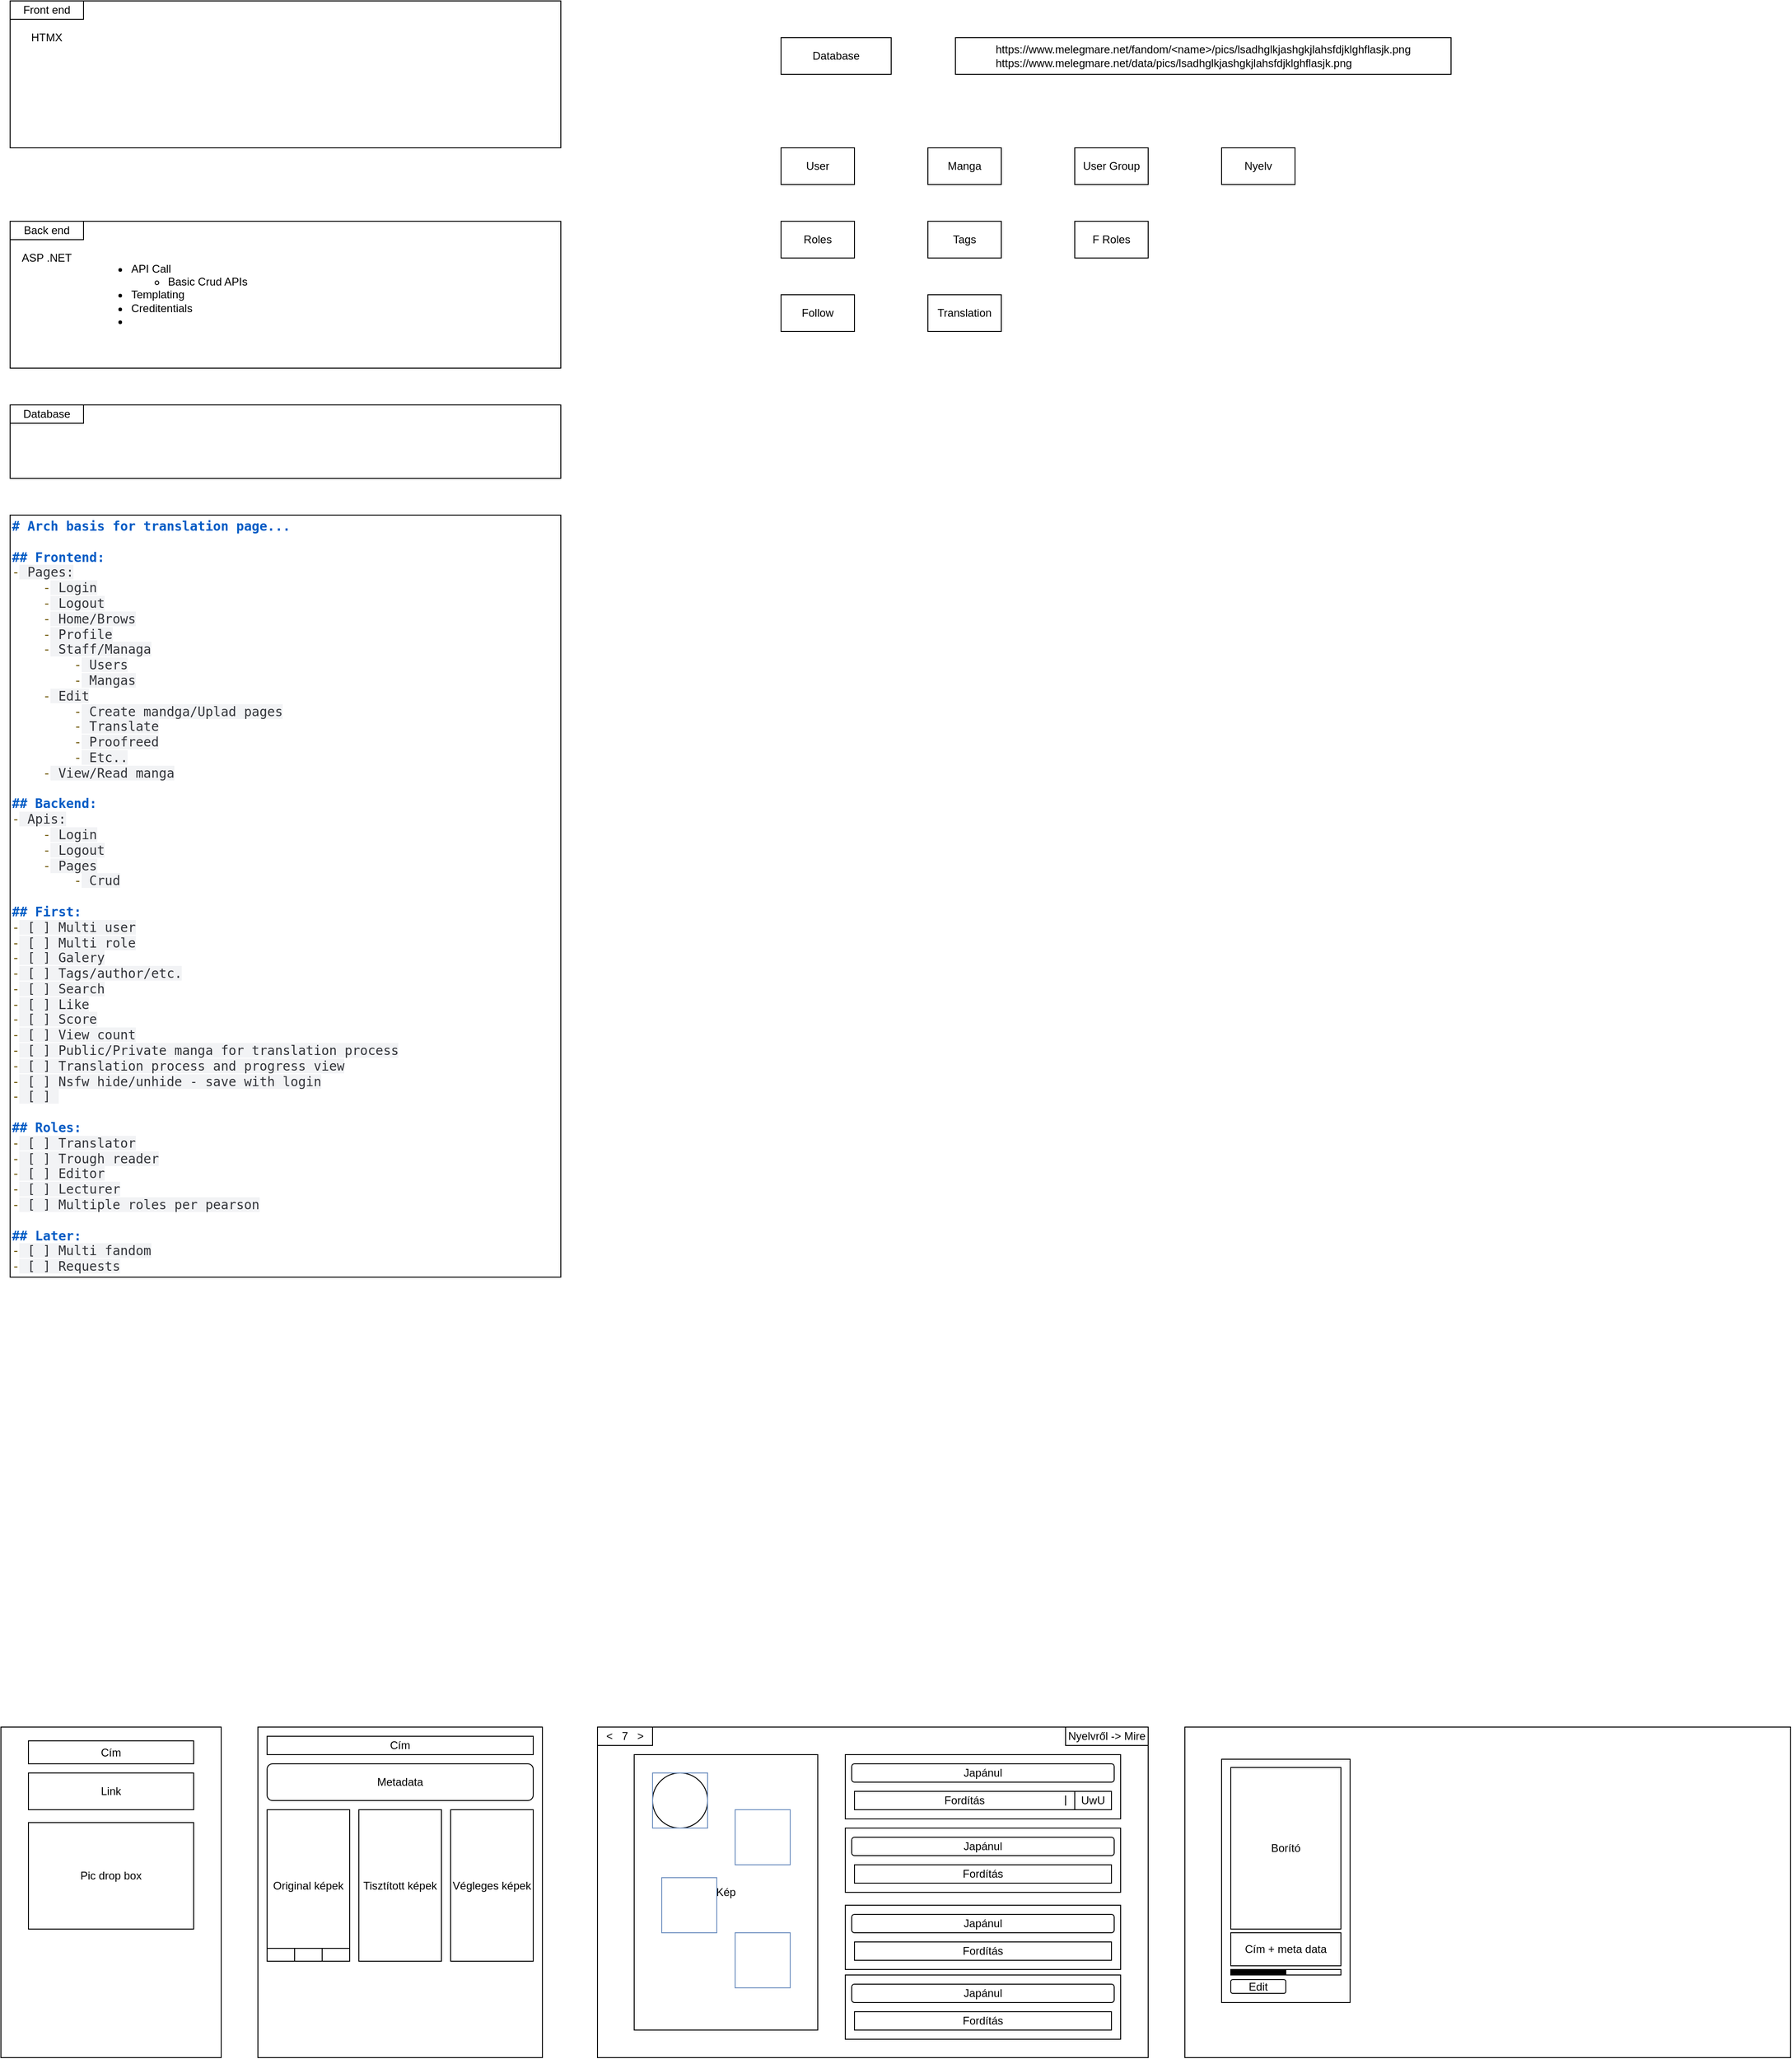 <mxfile version="24.7.1" type="device">
  <diagram name="1 oldal" id="GB5UjYUCHH-HjBmErTQS">
    <mxGraphModel dx="1834" dy="650" grid="1" gridSize="10" guides="1" tooltips="1" connect="1" arrows="1" fold="1" page="1" pageScale="1" pageWidth="827" pageHeight="1169" math="0" shadow="0">
      <root>
        <mxCell id="0" />
        <mxCell id="1" parent="0" />
        <mxCell id="wuVaLa7RmXQEy_1NEMXT-1" value="" style="rounded=0;whiteSpace=wrap;html=1;" vertex="1" parent="1">
          <mxGeometry x="-760" y="40" width="600" height="160" as="geometry" />
        </mxCell>
        <mxCell id="wuVaLa7RmXQEy_1NEMXT-2" value="Front end" style="rounded=0;whiteSpace=wrap;html=1;" vertex="1" parent="1">
          <mxGeometry x="-760" y="40" width="80" height="20" as="geometry" />
        </mxCell>
        <mxCell id="wuVaLa7RmXQEy_1NEMXT-3" value="" style="rounded=0;whiteSpace=wrap;html=1;" vertex="1" parent="1">
          <mxGeometry x="-760" y="280" width="600" height="160" as="geometry" />
        </mxCell>
        <mxCell id="wuVaLa7RmXQEy_1NEMXT-4" value="Back end" style="rounded=0;whiteSpace=wrap;html=1;" vertex="1" parent="1">
          <mxGeometry x="-760" y="280" width="80" height="20" as="geometry" />
        </mxCell>
        <mxCell id="wuVaLa7RmXQEy_1NEMXT-5" value="" style="rounded=0;whiteSpace=wrap;html=1;" vertex="1" parent="1">
          <mxGeometry x="-760" y="480" width="600" height="80" as="geometry" />
        </mxCell>
        <mxCell id="wuVaLa7RmXQEy_1NEMXT-6" value="Database" style="rounded=0;whiteSpace=wrap;html=1;" vertex="1" parent="1">
          <mxGeometry x="-760" y="480" width="80" height="20" as="geometry" />
        </mxCell>
        <mxCell id="wuVaLa7RmXQEy_1NEMXT-8" value="ASP .NET" style="text;html=1;align=center;verticalAlign=middle;whiteSpace=wrap;rounded=0;" vertex="1" parent="1">
          <mxGeometry x="-750" y="310" width="60" height="20" as="geometry" />
        </mxCell>
        <mxCell id="wuVaLa7RmXQEy_1NEMXT-9" value="HTMX" style="text;html=1;align=center;verticalAlign=middle;whiteSpace=wrap;rounded=0;" vertex="1" parent="1">
          <mxGeometry x="-750" y="70" width="60" height="20" as="geometry" />
        </mxCell>
        <mxCell id="wuVaLa7RmXQEy_1NEMXT-10" value="&lt;ul&gt;&lt;li&gt;API Call&lt;/li&gt;&lt;ul&gt;&lt;li&gt;Basic Crud APIs&lt;/li&gt;&lt;/ul&gt;&lt;li&gt;Templating&lt;/li&gt;&lt;li&gt;Creditentials&lt;/li&gt;&lt;li&gt;&lt;br&gt;&lt;/li&gt;&lt;/ul&gt;" style="text;html=1;align=left;verticalAlign=middle;whiteSpace=wrap;rounded=0;" vertex="1" parent="1">
          <mxGeometry x="-670" y="290" width="500" height="140" as="geometry" />
        </mxCell>
        <mxCell id="wuVaLa7RmXQEy_1NEMXT-11" value="&lt;span style=&quot;margin: 0px; padding: 0px; border: 0px; font-weight: 700; font-family: &amp;quot;gg mono&amp;quot;, &amp;quot;Source Code Pro&amp;quot;, Consolas, &amp;quot;Andale Mono WT&amp;quot;, &amp;quot;Andale Mono&amp;quot;, &amp;quot;Lucida Console&amp;quot;, &amp;quot;Lucida Sans Typewriter&amp;quot;, &amp;quot;DejaVu Sans Mono&amp;quot;, &amp;quot;Bitstream Vera Sans Mono&amp;quot;, &amp;quot;Liberation Mono&amp;quot;, &amp;quot;Nimbus Mono L&amp;quot;, Monaco, &amp;quot;Courier New&amp;quot;, Courier, monospace; font-size: 14px; vertical-align: baseline; outline: 0px; color: rgb(0, 92, 197); white-space-collapse: preserve;&quot; class=&quot;hljs-section&quot;&gt;# Arch basis for translation page...&lt;/span&gt;&lt;span style=&quot;color: oklab(0.321 -0.0 -0.009); font-family: &amp;quot;gg mono&amp;quot;, &amp;quot;Source Code Pro&amp;quot;, Consolas, &amp;quot;Andale Mono WT&amp;quot;, &amp;quot;Andale Mono&amp;quot;, &amp;quot;Lucida Console&amp;quot;, &amp;quot;Lucida Sans Typewriter&amp;quot;, &amp;quot;DejaVu Sans Mono&amp;quot;, &amp;quot;Bitstream Vera Sans Mono&amp;quot;, &amp;quot;Liberation Mono&amp;quot;, &amp;quot;Nimbus Mono L&amp;quot;, Monaco, &amp;quot;Courier New&amp;quot;, Courier, monospace; font-size: 14px; white-space-collapse: preserve; background-color: oklab(0.964 -0.0 -0.003);&quot;&gt;&lt;br&gt;&lt;br&gt;&lt;/span&gt;&lt;span style=&quot;margin: 0px; padding: 0px; border: 0px; font-weight: 700; font-family: &amp;quot;gg mono&amp;quot;, &amp;quot;Source Code Pro&amp;quot;, Consolas, &amp;quot;Andale Mono WT&amp;quot;, &amp;quot;Andale Mono&amp;quot;, &amp;quot;Lucida Console&amp;quot;, &amp;quot;Lucida Sans Typewriter&amp;quot;, &amp;quot;DejaVu Sans Mono&amp;quot;, &amp;quot;Bitstream Vera Sans Mono&amp;quot;, &amp;quot;Liberation Mono&amp;quot;, &amp;quot;Nimbus Mono L&amp;quot;, Monaco, &amp;quot;Courier New&amp;quot;, Courier, monospace; font-size: 14px; vertical-align: baseline; outline: 0px; color: rgb(0, 92, 197); white-space-collapse: preserve;&quot; class=&quot;hljs-section&quot;&gt;## Frontend:&lt;/span&gt;&lt;span style=&quot;color: oklab(0.321 -0.0 -0.009); font-family: &amp;quot;gg mono&amp;quot;, &amp;quot;Source Code Pro&amp;quot;, Consolas, &amp;quot;Andale Mono WT&amp;quot;, &amp;quot;Andale Mono&amp;quot;, &amp;quot;Lucida Console&amp;quot;, &amp;quot;Lucida Sans Typewriter&amp;quot;, &amp;quot;DejaVu Sans Mono&amp;quot;, &amp;quot;Bitstream Vera Sans Mono&amp;quot;, &amp;quot;Liberation Mono&amp;quot;, &amp;quot;Nimbus Mono L&amp;quot;, Monaco, &amp;quot;Courier New&amp;quot;, Courier, monospace; font-size: 14px; white-space-collapse: preserve; background-color: oklab(0.964 -0.0 -0.003);&quot;&gt;&lt;br&gt;&lt;/span&gt;&lt;span style=&quot;margin: 0px; padding: 0px; border: 0px; font-family: &amp;quot;gg mono&amp;quot;, &amp;quot;Source Code Pro&amp;quot;, Consolas, &amp;quot;Andale Mono WT&amp;quot;, &amp;quot;Andale Mono&amp;quot;, &amp;quot;Lucida Console&amp;quot;, &amp;quot;Lucida Sans Typewriter&amp;quot;, &amp;quot;DejaVu Sans Mono&amp;quot;, &amp;quot;Bitstream Vera Sans Mono&amp;quot;, &amp;quot;Liberation Mono&amp;quot;, &amp;quot;Nimbus Mono L&amp;quot;, Monaco, &amp;quot;Courier New&amp;quot;, Courier, monospace; font-size: 14px; vertical-align: baseline; outline: 0px; color: rgb(115, 92, 15); white-space-collapse: preserve;&quot; class=&quot;hljs-bullet&quot;&gt;-&lt;/span&gt;&lt;span style=&quot;color: oklab(0.321 -0.0 -0.009); font-family: &amp;quot;gg mono&amp;quot;, &amp;quot;Source Code Pro&amp;quot;, Consolas, &amp;quot;Andale Mono WT&amp;quot;, &amp;quot;Andale Mono&amp;quot;, &amp;quot;Lucida Console&amp;quot;, &amp;quot;Lucida Sans Typewriter&amp;quot;, &amp;quot;DejaVu Sans Mono&amp;quot;, &amp;quot;Bitstream Vera Sans Mono&amp;quot;, &amp;quot;Liberation Mono&amp;quot;, &amp;quot;Nimbus Mono L&amp;quot;, Monaco, &amp;quot;Courier New&amp;quot;, Courier, monospace; font-size: 14px; white-space-collapse: preserve; background-color: oklab(0.964 -0.0 -0.003);&quot;&gt; Pages:&lt;br&gt;&lt;/span&gt;&lt;span style=&quot;margin: 0px; padding: 0px; border: 0px; font-family: &amp;quot;gg mono&amp;quot;, &amp;quot;Source Code Pro&amp;quot;, Consolas, &amp;quot;Andale Mono WT&amp;quot;, &amp;quot;Andale Mono&amp;quot;, &amp;quot;Lucida Console&amp;quot;, &amp;quot;Lucida Sans Typewriter&amp;quot;, &amp;quot;DejaVu Sans Mono&amp;quot;, &amp;quot;Bitstream Vera Sans Mono&amp;quot;, &amp;quot;Liberation Mono&amp;quot;, &amp;quot;Nimbus Mono L&amp;quot;, Monaco, &amp;quot;Courier New&amp;quot;, Courier, monospace; font-size: 14px; vertical-align: baseline; outline: 0px; color: rgb(115, 92, 15); white-space-collapse: preserve;&quot; class=&quot;hljs-bullet&quot;&gt;    -&lt;/span&gt;&lt;span style=&quot;color: oklab(0.321 -0.0 -0.009); font-family: &amp;quot;gg mono&amp;quot;, &amp;quot;Source Code Pro&amp;quot;, Consolas, &amp;quot;Andale Mono WT&amp;quot;, &amp;quot;Andale Mono&amp;quot;, &amp;quot;Lucida Console&amp;quot;, &amp;quot;Lucida Sans Typewriter&amp;quot;, &amp;quot;DejaVu Sans Mono&amp;quot;, &amp;quot;Bitstream Vera Sans Mono&amp;quot;, &amp;quot;Liberation Mono&amp;quot;, &amp;quot;Nimbus Mono L&amp;quot;, Monaco, &amp;quot;Courier New&amp;quot;, Courier, monospace; font-size: 14px; white-space-collapse: preserve; background-color: oklab(0.964 -0.0 -0.003);&quot;&gt; Login&lt;br&gt;&lt;/span&gt;&lt;span style=&quot;margin: 0px; padding: 0px; border: 0px; font-family: &amp;quot;gg mono&amp;quot;, &amp;quot;Source Code Pro&amp;quot;, Consolas, &amp;quot;Andale Mono WT&amp;quot;, &amp;quot;Andale Mono&amp;quot;, &amp;quot;Lucida Console&amp;quot;, &amp;quot;Lucida Sans Typewriter&amp;quot;, &amp;quot;DejaVu Sans Mono&amp;quot;, &amp;quot;Bitstream Vera Sans Mono&amp;quot;, &amp;quot;Liberation Mono&amp;quot;, &amp;quot;Nimbus Mono L&amp;quot;, Monaco, &amp;quot;Courier New&amp;quot;, Courier, monospace; font-size: 14px; vertical-align: baseline; outline: 0px; color: rgb(115, 92, 15); white-space-collapse: preserve;&quot; class=&quot;hljs-bullet&quot;&gt;    -&lt;/span&gt;&lt;span style=&quot;color: oklab(0.321 -0.0 -0.009); font-family: &amp;quot;gg mono&amp;quot;, &amp;quot;Source Code Pro&amp;quot;, Consolas, &amp;quot;Andale Mono WT&amp;quot;, &amp;quot;Andale Mono&amp;quot;, &amp;quot;Lucida Console&amp;quot;, &amp;quot;Lucida Sans Typewriter&amp;quot;, &amp;quot;DejaVu Sans Mono&amp;quot;, &amp;quot;Bitstream Vera Sans Mono&amp;quot;, &amp;quot;Liberation Mono&amp;quot;, &amp;quot;Nimbus Mono L&amp;quot;, Monaco, &amp;quot;Courier New&amp;quot;, Courier, monospace; font-size: 14px; white-space-collapse: preserve; background-color: oklab(0.964 -0.0 -0.003);&quot;&gt; Logout&lt;br&gt;&lt;/span&gt;&lt;span style=&quot;margin: 0px; padding: 0px; border: 0px; font-family: &amp;quot;gg mono&amp;quot;, &amp;quot;Source Code Pro&amp;quot;, Consolas, &amp;quot;Andale Mono WT&amp;quot;, &amp;quot;Andale Mono&amp;quot;, &amp;quot;Lucida Console&amp;quot;, &amp;quot;Lucida Sans Typewriter&amp;quot;, &amp;quot;DejaVu Sans Mono&amp;quot;, &amp;quot;Bitstream Vera Sans Mono&amp;quot;, &amp;quot;Liberation Mono&amp;quot;, &amp;quot;Nimbus Mono L&amp;quot;, Monaco, &amp;quot;Courier New&amp;quot;, Courier, monospace; font-size: 14px; vertical-align: baseline; outline: 0px; color: rgb(115, 92, 15); white-space-collapse: preserve;&quot; class=&quot;hljs-bullet&quot;&gt;    -&lt;/span&gt;&lt;span style=&quot;color: oklab(0.321 -0.0 -0.009); font-family: &amp;quot;gg mono&amp;quot;, &amp;quot;Source Code Pro&amp;quot;, Consolas, &amp;quot;Andale Mono WT&amp;quot;, &amp;quot;Andale Mono&amp;quot;, &amp;quot;Lucida Console&amp;quot;, &amp;quot;Lucida Sans Typewriter&amp;quot;, &amp;quot;DejaVu Sans Mono&amp;quot;, &amp;quot;Bitstream Vera Sans Mono&amp;quot;, &amp;quot;Liberation Mono&amp;quot;, &amp;quot;Nimbus Mono L&amp;quot;, Monaco, &amp;quot;Courier New&amp;quot;, Courier, monospace; font-size: 14px; white-space-collapse: preserve; background-color: oklab(0.964 -0.0 -0.003);&quot;&gt; Home/Brows&lt;br&gt;&lt;/span&gt;&lt;span style=&quot;margin: 0px; padding: 0px; border: 0px; font-family: &amp;quot;gg mono&amp;quot;, &amp;quot;Source Code Pro&amp;quot;, Consolas, &amp;quot;Andale Mono WT&amp;quot;, &amp;quot;Andale Mono&amp;quot;, &amp;quot;Lucida Console&amp;quot;, &amp;quot;Lucida Sans Typewriter&amp;quot;, &amp;quot;DejaVu Sans Mono&amp;quot;, &amp;quot;Bitstream Vera Sans Mono&amp;quot;, &amp;quot;Liberation Mono&amp;quot;, &amp;quot;Nimbus Mono L&amp;quot;, Monaco, &amp;quot;Courier New&amp;quot;, Courier, monospace; font-size: 14px; vertical-align: baseline; outline: 0px; color: rgb(115, 92, 15); white-space-collapse: preserve;&quot; class=&quot;hljs-bullet&quot;&gt;    -&lt;/span&gt;&lt;span style=&quot;color: oklab(0.321 -0.0 -0.009); font-family: &amp;quot;gg mono&amp;quot;, &amp;quot;Source Code Pro&amp;quot;, Consolas, &amp;quot;Andale Mono WT&amp;quot;, &amp;quot;Andale Mono&amp;quot;, &amp;quot;Lucida Console&amp;quot;, &amp;quot;Lucida Sans Typewriter&amp;quot;, &amp;quot;DejaVu Sans Mono&amp;quot;, &amp;quot;Bitstream Vera Sans Mono&amp;quot;, &amp;quot;Liberation Mono&amp;quot;, &amp;quot;Nimbus Mono L&amp;quot;, Monaco, &amp;quot;Courier New&amp;quot;, Courier, monospace; font-size: 14px; white-space-collapse: preserve; background-color: oklab(0.964 -0.0 -0.003);&quot;&gt; Profile&lt;br&gt;&lt;/span&gt;&lt;span style=&quot;margin: 0px; padding: 0px; border: 0px; font-family: &amp;quot;gg mono&amp;quot;, &amp;quot;Source Code Pro&amp;quot;, Consolas, &amp;quot;Andale Mono WT&amp;quot;, &amp;quot;Andale Mono&amp;quot;, &amp;quot;Lucida Console&amp;quot;, &amp;quot;Lucida Sans Typewriter&amp;quot;, &amp;quot;DejaVu Sans Mono&amp;quot;, &amp;quot;Bitstream Vera Sans Mono&amp;quot;, &amp;quot;Liberation Mono&amp;quot;, &amp;quot;Nimbus Mono L&amp;quot;, Monaco, &amp;quot;Courier New&amp;quot;, Courier, monospace; font-size: 14px; vertical-align: baseline; outline: 0px; color: rgb(115, 92, 15); white-space-collapse: preserve;&quot; class=&quot;hljs-bullet&quot;&gt;    -&lt;/span&gt;&lt;span style=&quot;color: oklab(0.321 -0.0 -0.009); font-family: &amp;quot;gg mono&amp;quot;, &amp;quot;Source Code Pro&amp;quot;, Consolas, &amp;quot;Andale Mono WT&amp;quot;, &amp;quot;Andale Mono&amp;quot;, &amp;quot;Lucida Console&amp;quot;, &amp;quot;Lucida Sans Typewriter&amp;quot;, &amp;quot;DejaVu Sans Mono&amp;quot;, &amp;quot;Bitstream Vera Sans Mono&amp;quot;, &amp;quot;Liberation Mono&amp;quot;, &amp;quot;Nimbus Mono L&amp;quot;, Monaco, &amp;quot;Courier New&amp;quot;, Courier, monospace; font-size: 14px; white-space-collapse: preserve; background-color: oklab(0.964 -0.0 -0.003);&quot;&gt; Staff/Managa&lt;br&gt;&lt;/span&gt;&lt;span style=&quot;margin: 0px; padding: 0px; border: 0px; font-family: &amp;quot;gg mono&amp;quot;, &amp;quot;Source Code Pro&amp;quot;, Consolas, &amp;quot;Andale Mono WT&amp;quot;, &amp;quot;Andale Mono&amp;quot;, &amp;quot;Lucida Console&amp;quot;, &amp;quot;Lucida Sans Typewriter&amp;quot;, &amp;quot;DejaVu Sans Mono&amp;quot;, &amp;quot;Bitstream Vera Sans Mono&amp;quot;, &amp;quot;Liberation Mono&amp;quot;, &amp;quot;Nimbus Mono L&amp;quot;, Monaco, &amp;quot;Courier New&amp;quot;, Courier, monospace; font-size: 14px; vertical-align: baseline; outline: 0px; color: rgb(115, 92, 15); white-space-collapse: preserve;&quot; class=&quot;hljs-bullet&quot;&gt;        -&lt;/span&gt;&lt;span style=&quot;color: oklab(0.321 -0.0 -0.009); font-family: &amp;quot;gg mono&amp;quot;, &amp;quot;Source Code Pro&amp;quot;, Consolas, &amp;quot;Andale Mono WT&amp;quot;, &amp;quot;Andale Mono&amp;quot;, &amp;quot;Lucida Console&amp;quot;, &amp;quot;Lucida Sans Typewriter&amp;quot;, &amp;quot;DejaVu Sans Mono&amp;quot;, &amp;quot;Bitstream Vera Sans Mono&amp;quot;, &amp;quot;Liberation Mono&amp;quot;, &amp;quot;Nimbus Mono L&amp;quot;, Monaco, &amp;quot;Courier New&amp;quot;, Courier, monospace; font-size: 14px; white-space-collapse: preserve; background-color: oklab(0.964 -0.0 -0.003);&quot;&gt; Users&lt;br&gt;&lt;/span&gt;&lt;span style=&quot;margin: 0px; padding: 0px; border: 0px; font-family: &amp;quot;gg mono&amp;quot;, &amp;quot;Source Code Pro&amp;quot;, Consolas, &amp;quot;Andale Mono WT&amp;quot;, &amp;quot;Andale Mono&amp;quot;, &amp;quot;Lucida Console&amp;quot;, &amp;quot;Lucida Sans Typewriter&amp;quot;, &amp;quot;DejaVu Sans Mono&amp;quot;, &amp;quot;Bitstream Vera Sans Mono&amp;quot;, &amp;quot;Liberation Mono&amp;quot;, &amp;quot;Nimbus Mono L&amp;quot;, Monaco, &amp;quot;Courier New&amp;quot;, Courier, monospace; font-size: 14px; vertical-align: baseline; outline: 0px; color: rgb(115, 92, 15); white-space-collapse: preserve;&quot; class=&quot;hljs-bullet&quot;&gt;        -&lt;/span&gt;&lt;span style=&quot;color: oklab(0.321 -0.0 -0.009); font-family: &amp;quot;gg mono&amp;quot;, &amp;quot;Source Code Pro&amp;quot;, Consolas, &amp;quot;Andale Mono WT&amp;quot;, &amp;quot;Andale Mono&amp;quot;, &amp;quot;Lucida Console&amp;quot;, &amp;quot;Lucida Sans Typewriter&amp;quot;, &amp;quot;DejaVu Sans Mono&amp;quot;, &amp;quot;Bitstream Vera Sans Mono&amp;quot;, &amp;quot;Liberation Mono&amp;quot;, &amp;quot;Nimbus Mono L&amp;quot;, Monaco, &amp;quot;Courier New&amp;quot;, Courier, monospace; font-size: 14px; white-space-collapse: preserve; background-color: oklab(0.964 -0.0 -0.003);&quot;&gt; Mangas&lt;br&gt;&lt;/span&gt;&lt;span style=&quot;margin: 0px; padding: 0px; border: 0px; font-family: &amp;quot;gg mono&amp;quot;, &amp;quot;Source Code Pro&amp;quot;, Consolas, &amp;quot;Andale Mono WT&amp;quot;, &amp;quot;Andale Mono&amp;quot;, &amp;quot;Lucida Console&amp;quot;, &amp;quot;Lucida Sans Typewriter&amp;quot;, &amp;quot;DejaVu Sans Mono&amp;quot;, &amp;quot;Bitstream Vera Sans Mono&amp;quot;, &amp;quot;Liberation Mono&amp;quot;, &amp;quot;Nimbus Mono L&amp;quot;, Monaco, &amp;quot;Courier New&amp;quot;, Courier, monospace; font-size: 14px; vertical-align: baseline; outline: 0px; color: rgb(115, 92, 15); white-space-collapse: preserve;&quot; class=&quot;hljs-bullet&quot;&gt;    -&lt;/span&gt;&lt;span style=&quot;color: oklab(0.321 -0.0 -0.009); font-family: &amp;quot;gg mono&amp;quot;, &amp;quot;Source Code Pro&amp;quot;, Consolas, &amp;quot;Andale Mono WT&amp;quot;, &amp;quot;Andale Mono&amp;quot;, &amp;quot;Lucida Console&amp;quot;, &amp;quot;Lucida Sans Typewriter&amp;quot;, &amp;quot;DejaVu Sans Mono&amp;quot;, &amp;quot;Bitstream Vera Sans Mono&amp;quot;, &amp;quot;Liberation Mono&amp;quot;, &amp;quot;Nimbus Mono L&amp;quot;, Monaco, &amp;quot;Courier New&amp;quot;, Courier, monospace; font-size: 14px; white-space-collapse: preserve; background-color: oklab(0.964 -0.0 -0.003);&quot;&gt; Edit&lt;br&gt;&lt;/span&gt;&lt;span style=&quot;margin: 0px; padding: 0px; border: 0px; font-family: &amp;quot;gg mono&amp;quot;, &amp;quot;Source Code Pro&amp;quot;, Consolas, &amp;quot;Andale Mono WT&amp;quot;, &amp;quot;Andale Mono&amp;quot;, &amp;quot;Lucida Console&amp;quot;, &amp;quot;Lucida Sans Typewriter&amp;quot;, &amp;quot;DejaVu Sans Mono&amp;quot;, &amp;quot;Bitstream Vera Sans Mono&amp;quot;, &amp;quot;Liberation Mono&amp;quot;, &amp;quot;Nimbus Mono L&amp;quot;, Monaco, &amp;quot;Courier New&amp;quot;, Courier, monospace; font-size: 14px; vertical-align: baseline; outline: 0px; color: rgb(115, 92, 15); white-space-collapse: preserve;&quot; class=&quot;hljs-bullet&quot;&gt;        -&lt;/span&gt;&lt;span style=&quot;color: oklab(0.321 -0.0 -0.009); font-family: &amp;quot;gg mono&amp;quot;, &amp;quot;Source Code Pro&amp;quot;, Consolas, &amp;quot;Andale Mono WT&amp;quot;, &amp;quot;Andale Mono&amp;quot;, &amp;quot;Lucida Console&amp;quot;, &amp;quot;Lucida Sans Typewriter&amp;quot;, &amp;quot;DejaVu Sans Mono&amp;quot;, &amp;quot;Bitstream Vera Sans Mono&amp;quot;, &amp;quot;Liberation Mono&amp;quot;, &amp;quot;Nimbus Mono L&amp;quot;, Monaco, &amp;quot;Courier New&amp;quot;, Courier, monospace; font-size: 14px; white-space-collapse: preserve; background-color: oklab(0.964 -0.0 -0.003);&quot;&gt; Create mandga/Uplad pages&lt;br&gt;&lt;/span&gt;&lt;span style=&quot;margin: 0px; padding: 0px; border: 0px; font-family: &amp;quot;gg mono&amp;quot;, &amp;quot;Source Code Pro&amp;quot;, Consolas, &amp;quot;Andale Mono WT&amp;quot;, &amp;quot;Andale Mono&amp;quot;, &amp;quot;Lucida Console&amp;quot;, &amp;quot;Lucida Sans Typewriter&amp;quot;, &amp;quot;DejaVu Sans Mono&amp;quot;, &amp;quot;Bitstream Vera Sans Mono&amp;quot;, &amp;quot;Liberation Mono&amp;quot;, &amp;quot;Nimbus Mono L&amp;quot;, Monaco, &amp;quot;Courier New&amp;quot;, Courier, monospace; font-size: 14px; vertical-align: baseline; outline: 0px; color: rgb(115, 92, 15); white-space-collapse: preserve;&quot; class=&quot;hljs-bullet&quot;&gt;        -&lt;/span&gt;&lt;span style=&quot;color: oklab(0.321 -0.0 -0.009); font-family: &amp;quot;gg mono&amp;quot;, &amp;quot;Source Code Pro&amp;quot;, Consolas, &amp;quot;Andale Mono WT&amp;quot;, &amp;quot;Andale Mono&amp;quot;, &amp;quot;Lucida Console&amp;quot;, &amp;quot;Lucida Sans Typewriter&amp;quot;, &amp;quot;DejaVu Sans Mono&amp;quot;, &amp;quot;Bitstream Vera Sans Mono&amp;quot;, &amp;quot;Liberation Mono&amp;quot;, &amp;quot;Nimbus Mono L&amp;quot;, Monaco, &amp;quot;Courier New&amp;quot;, Courier, monospace; font-size: 14px; white-space-collapse: preserve; background-color: oklab(0.964 -0.0 -0.003);&quot;&gt; Translate&lt;br&gt;&lt;/span&gt;&lt;span style=&quot;margin: 0px; padding: 0px; border: 0px; font-family: &amp;quot;gg mono&amp;quot;, &amp;quot;Source Code Pro&amp;quot;, Consolas, &amp;quot;Andale Mono WT&amp;quot;, &amp;quot;Andale Mono&amp;quot;, &amp;quot;Lucida Console&amp;quot;, &amp;quot;Lucida Sans Typewriter&amp;quot;, &amp;quot;DejaVu Sans Mono&amp;quot;, &amp;quot;Bitstream Vera Sans Mono&amp;quot;, &amp;quot;Liberation Mono&amp;quot;, &amp;quot;Nimbus Mono L&amp;quot;, Monaco, &amp;quot;Courier New&amp;quot;, Courier, monospace; font-size: 14px; vertical-align: baseline; outline: 0px; color: rgb(115, 92, 15); white-space-collapse: preserve;&quot; class=&quot;hljs-bullet&quot;&gt;        -&lt;/span&gt;&lt;span style=&quot;color: oklab(0.321 -0.0 -0.009); font-family: &amp;quot;gg mono&amp;quot;, &amp;quot;Source Code Pro&amp;quot;, Consolas, &amp;quot;Andale Mono WT&amp;quot;, &amp;quot;Andale Mono&amp;quot;, &amp;quot;Lucida Console&amp;quot;, &amp;quot;Lucida Sans Typewriter&amp;quot;, &amp;quot;DejaVu Sans Mono&amp;quot;, &amp;quot;Bitstream Vera Sans Mono&amp;quot;, &amp;quot;Liberation Mono&amp;quot;, &amp;quot;Nimbus Mono L&amp;quot;, Monaco, &amp;quot;Courier New&amp;quot;, Courier, monospace; font-size: 14px; white-space-collapse: preserve; background-color: oklab(0.964 -0.0 -0.003);&quot;&gt; Proofreed&lt;br&gt;&lt;/span&gt;&lt;span style=&quot;margin: 0px; padding: 0px; border: 0px; font-family: &amp;quot;gg mono&amp;quot;, &amp;quot;Source Code Pro&amp;quot;, Consolas, &amp;quot;Andale Mono WT&amp;quot;, &amp;quot;Andale Mono&amp;quot;, &amp;quot;Lucida Console&amp;quot;, &amp;quot;Lucida Sans Typewriter&amp;quot;, &amp;quot;DejaVu Sans Mono&amp;quot;, &amp;quot;Bitstream Vera Sans Mono&amp;quot;, &amp;quot;Liberation Mono&amp;quot;, &amp;quot;Nimbus Mono L&amp;quot;, Monaco, &amp;quot;Courier New&amp;quot;, Courier, monospace; font-size: 14px; vertical-align: baseline; outline: 0px; color: rgb(115, 92, 15); white-space-collapse: preserve;&quot; class=&quot;hljs-bullet&quot;&gt;        -&lt;/span&gt;&lt;span style=&quot;color: oklab(0.321 -0.0 -0.009); font-family: &amp;quot;gg mono&amp;quot;, &amp;quot;Source Code Pro&amp;quot;, Consolas, &amp;quot;Andale Mono WT&amp;quot;, &amp;quot;Andale Mono&amp;quot;, &amp;quot;Lucida Console&amp;quot;, &amp;quot;Lucida Sans Typewriter&amp;quot;, &amp;quot;DejaVu Sans Mono&amp;quot;, &amp;quot;Bitstream Vera Sans Mono&amp;quot;, &amp;quot;Liberation Mono&amp;quot;, &amp;quot;Nimbus Mono L&amp;quot;, Monaco, &amp;quot;Courier New&amp;quot;, Courier, monospace; font-size: 14px; white-space-collapse: preserve; background-color: oklab(0.964 -0.0 -0.003);&quot;&gt; Etc..&lt;br&gt;&lt;/span&gt;&lt;span style=&quot;margin: 0px; padding: 0px; border: 0px; font-family: &amp;quot;gg mono&amp;quot;, &amp;quot;Source Code Pro&amp;quot;, Consolas, &amp;quot;Andale Mono WT&amp;quot;, &amp;quot;Andale Mono&amp;quot;, &amp;quot;Lucida Console&amp;quot;, &amp;quot;Lucida Sans Typewriter&amp;quot;, &amp;quot;DejaVu Sans Mono&amp;quot;, &amp;quot;Bitstream Vera Sans Mono&amp;quot;, &amp;quot;Liberation Mono&amp;quot;, &amp;quot;Nimbus Mono L&amp;quot;, Monaco, &amp;quot;Courier New&amp;quot;, Courier, monospace; font-size: 14px; vertical-align: baseline; outline: 0px; color: rgb(115, 92, 15); white-space-collapse: preserve;&quot; class=&quot;hljs-bullet&quot;&gt;    -&lt;/span&gt;&lt;span style=&quot;color: oklab(0.321 -0.0 -0.009); font-family: &amp;quot;gg mono&amp;quot;, &amp;quot;Source Code Pro&amp;quot;, Consolas, &amp;quot;Andale Mono WT&amp;quot;, &amp;quot;Andale Mono&amp;quot;, &amp;quot;Lucida Console&amp;quot;, &amp;quot;Lucida Sans Typewriter&amp;quot;, &amp;quot;DejaVu Sans Mono&amp;quot;, &amp;quot;Bitstream Vera Sans Mono&amp;quot;, &amp;quot;Liberation Mono&amp;quot;, &amp;quot;Nimbus Mono L&amp;quot;, Monaco, &amp;quot;Courier New&amp;quot;, Courier, monospace; font-size: 14px; white-space-collapse: preserve; background-color: oklab(0.964 -0.0 -0.003);&quot;&gt; View/Read manga&lt;br&gt;&lt;br&gt;&lt;/span&gt;&lt;span style=&quot;margin: 0px; padding: 0px; border: 0px; font-weight: 700; font-family: &amp;quot;gg mono&amp;quot;, &amp;quot;Source Code Pro&amp;quot;, Consolas, &amp;quot;Andale Mono WT&amp;quot;, &amp;quot;Andale Mono&amp;quot;, &amp;quot;Lucida Console&amp;quot;, &amp;quot;Lucida Sans Typewriter&amp;quot;, &amp;quot;DejaVu Sans Mono&amp;quot;, &amp;quot;Bitstream Vera Sans Mono&amp;quot;, &amp;quot;Liberation Mono&amp;quot;, &amp;quot;Nimbus Mono L&amp;quot;, Monaco, &amp;quot;Courier New&amp;quot;, Courier, monospace; font-size: 14px; vertical-align: baseline; outline: 0px; color: rgb(0, 92, 197); white-space-collapse: preserve;&quot; class=&quot;hljs-section&quot;&gt;## Backend:&lt;/span&gt;&lt;span style=&quot;color: oklab(0.321 -0.0 -0.009); font-family: &amp;quot;gg mono&amp;quot;, &amp;quot;Source Code Pro&amp;quot;, Consolas, &amp;quot;Andale Mono WT&amp;quot;, &amp;quot;Andale Mono&amp;quot;, &amp;quot;Lucida Console&amp;quot;, &amp;quot;Lucida Sans Typewriter&amp;quot;, &amp;quot;DejaVu Sans Mono&amp;quot;, &amp;quot;Bitstream Vera Sans Mono&amp;quot;, &amp;quot;Liberation Mono&amp;quot;, &amp;quot;Nimbus Mono L&amp;quot;, Monaco, &amp;quot;Courier New&amp;quot;, Courier, monospace; font-size: 14px; white-space-collapse: preserve; background-color: oklab(0.964 -0.0 -0.003);&quot;&gt;&lt;br&gt;&lt;/span&gt;&lt;span style=&quot;margin: 0px; padding: 0px; border: 0px; font-family: &amp;quot;gg mono&amp;quot;, &amp;quot;Source Code Pro&amp;quot;, Consolas, &amp;quot;Andale Mono WT&amp;quot;, &amp;quot;Andale Mono&amp;quot;, &amp;quot;Lucida Console&amp;quot;, &amp;quot;Lucida Sans Typewriter&amp;quot;, &amp;quot;DejaVu Sans Mono&amp;quot;, &amp;quot;Bitstream Vera Sans Mono&amp;quot;, &amp;quot;Liberation Mono&amp;quot;, &amp;quot;Nimbus Mono L&amp;quot;, Monaco, &amp;quot;Courier New&amp;quot;, Courier, monospace; font-size: 14px; vertical-align: baseline; outline: 0px; color: rgb(115, 92, 15); white-space-collapse: preserve;&quot; class=&quot;hljs-bullet&quot;&gt;-&lt;/span&gt;&lt;span style=&quot;color: oklab(0.321 -0.0 -0.009); font-family: &amp;quot;gg mono&amp;quot;, &amp;quot;Source Code Pro&amp;quot;, Consolas, &amp;quot;Andale Mono WT&amp;quot;, &amp;quot;Andale Mono&amp;quot;, &amp;quot;Lucida Console&amp;quot;, &amp;quot;Lucida Sans Typewriter&amp;quot;, &amp;quot;DejaVu Sans Mono&amp;quot;, &amp;quot;Bitstream Vera Sans Mono&amp;quot;, &amp;quot;Liberation Mono&amp;quot;, &amp;quot;Nimbus Mono L&amp;quot;, Monaco, &amp;quot;Courier New&amp;quot;, Courier, monospace; font-size: 14px; white-space-collapse: preserve; background-color: oklab(0.964 -0.0 -0.003);&quot;&gt; Apis:&lt;br&gt;&lt;/span&gt;&lt;span style=&quot;margin: 0px; padding: 0px; border: 0px; font-family: &amp;quot;gg mono&amp;quot;, &amp;quot;Source Code Pro&amp;quot;, Consolas, &amp;quot;Andale Mono WT&amp;quot;, &amp;quot;Andale Mono&amp;quot;, &amp;quot;Lucida Console&amp;quot;, &amp;quot;Lucida Sans Typewriter&amp;quot;, &amp;quot;DejaVu Sans Mono&amp;quot;, &amp;quot;Bitstream Vera Sans Mono&amp;quot;, &amp;quot;Liberation Mono&amp;quot;, &amp;quot;Nimbus Mono L&amp;quot;, Monaco, &amp;quot;Courier New&amp;quot;, Courier, monospace; font-size: 14px; vertical-align: baseline; outline: 0px; color: rgb(115, 92, 15); white-space-collapse: preserve;&quot; class=&quot;hljs-bullet&quot;&gt;    -&lt;/span&gt;&lt;span style=&quot;color: oklab(0.321 -0.0 -0.009); font-family: &amp;quot;gg mono&amp;quot;, &amp;quot;Source Code Pro&amp;quot;, Consolas, &amp;quot;Andale Mono WT&amp;quot;, &amp;quot;Andale Mono&amp;quot;, &amp;quot;Lucida Console&amp;quot;, &amp;quot;Lucida Sans Typewriter&amp;quot;, &amp;quot;DejaVu Sans Mono&amp;quot;, &amp;quot;Bitstream Vera Sans Mono&amp;quot;, &amp;quot;Liberation Mono&amp;quot;, &amp;quot;Nimbus Mono L&amp;quot;, Monaco, &amp;quot;Courier New&amp;quot;, Courier, monospace; font-size: 14px; white-space-collapse: preserve; background-color: oklab(0.964 -0.0 -0.003);&quot;&gt; Login&lt;br&gt;&lt;/span&gt;&lt;span style=&quot;margin: 0px; padding: 0px; border: 0px; font-family: &amp;quot;gg mono&amp;quot;, &amp;quot;Source Code Pro&amp;quot;, Consolas, &amp;quot;Andale Mono WT&amp;quot;, &amp;quot;Andale Mono&amp;quot;, &amp;quot;Lucida Console&amp;quot;, &amp;quot;Lucida Sans Typewriter&amp;quot;, &amp;quot;DejaVu Sans Mono&amp;quot;, &amp;quot;Bitstream Vera Sans Mono&amp;quot;, &amp;quot;Liberation Mono&amp;quot;, &amp;quot;Nimbus Mono L&amp;quot;, Monaco, &amp;quot;Courier New&amp;quot;, Courier, monospace; font-size: 14px; vertical-align: baseline; outline: 0px; color: rgb(115, 92, 15); white-space-collapse: preserve;&quot; class=&quot;hljs-bullet&quot;&gt;    -&lt;/span&gt;&lt;span style=&quot;color: oklab(0.321 -0.0 -0.009); font-family: &amp;quot;gg mono&amp;quot;, &amp;quot;Source Code Pro&amp;quot;, Consolas, &amp;quot;Andale Mono WT&amp;quot;, &amp;quot;Andale Mono&amp;quot;, &amp;quot;Lucida Console&amp;quot;, &amp;quot;Lucida Sans Typewriter&amp;quot;, &amp;quot;DejaVu Sans Mono&amp;quot;, &amp;quot;Bitstream Vera Sans Mono&amp;quot;, &amp;quot;Liberation Mono&amp;quot;, &amp;quot;Nimbus Mono L&amp;quot;, Monaco, &amp;quot;Courier New&amp;quot;, Courier, monospace; font-size: 14px; white-space-collapse: preserve; background-color: oklab(0.964 -0.0 -0.003);&quot;&gt; Logout&lt;br&gt;&lt;/span&gt;&lt;span style=&quot;margin: 0px; padding: 0px; border: 0px; font-family: &amp;quot;gg mono&amp;quot;, &amp;quot;Source Code Pro&amp;quot;, Consolas, &amp;quot;Andale Mono WT&amp;quot;, &amp;quot;Andale Mono&amp;quot;, &amp;quot;Lucida Console&amp;quot;, &amp;quot;Lucida Sans Typewriter&amp;quot;, &amp;quot;DejaVu Sans Mono&amp;quot;, &amp;quot;Bitstream Vera Sans Mono&amp;quot;, &amp;quot;Liberation Mono&amp;quot;, &amp;quot;Nimbus Mono L&amp;quot;, Monaco, &amp;quot;Courier New&amp;quot;, Courier, monospace; font-size: 14px; vertical-align: baseline; outline: 0px; color: rgb(115, 92, 15); white-space-collapse: preserve;&quot; class=&quot;hljs-bullet&quot;&gt;    -&lt;/span&gt;&lt;span style=&quot;color: oklab(0.321 -0.0 -0.009); font-family: &amp;quot;gg mono&amp;quot;, &amp;quot;Source Code Pro&amp;quot;, Consolas, &amp;quot;Andale Mono WT&amp;quot;, &amp;quot;Andale Mono&amp;quot;, &amp;quot;Lucida Console&amp;quot;, &amp;quot;Lucida Sans Typewriter&amp;quot;, &amp;quot;DejaVu Sans Mono&amp;quot;, &amp;quot;Bitstream Vera Sans Mono&amp;quot;, &amp;quot;Liberation Mono&amp;quot;, &amp;quot;Nimbus Mono L&amp;quot;, Monaco, &amp;quot;Courier New&amp;quot;, Courier, monospace; font-size: 14px; white-space-collapse: preserve; background-color: oklab(0.964 -0.0 -0.003);&quot;&gt; Pages&lt;br&gt;&lt;/span&gt;&lt;span style=&quot;margin: 0px; padding: 0px; border: 0px; font-family: &amp;quot;gg mono&amp;quot;, &amp;quot;Source Code Pro&amp;quot;, Consolas, &amp;quot;Andale Mono WT&amp;quot;, &amp;quot;Andale Mono&amp;quot;, &amp;quot;Lucida Console&amp;quot;, &amp;quot;Lucida Sans Typewriter&amp;quot;, &amp;quot;DejaVu Sans Mono&amp;quot;, &amp;quot;Bitstream Vera Sans Mono&amp;quot;, &amp;quot;Liberation Mono&amp;quot;, &amp;quot;Nimbus Mono L&amp;quot;, Monaco, &amp;quot;Courier New&amp;quot;, Courier, monospace; font-size: 14px; vertical-align: baseline; outline: 0px; color: rgb(115, 92, 15); white-space-collapse: preserve;&quot; class=&quot;hljs-bullet&quot;&gt;        -&lt;/span&gt;&lt;span style=&quot;color: oklab(0.321 -0.0 -0.009); font-family: &amp;quot;gg mono&amp;quot;, &amp;quot;Source Code Pro&amp;quot;, Consolas, &amp;quot;Andale Mono WT&amp;quot;, &amp;quot;Andale Mono&amp;quot;, &amp;quot;Lucida Console&amp;quot;, &amp;quot;Lucida Sans Typewriter&amp;quot;, &amp;quot;DejaVu Sans Mono&amp;quot;, &amp;quot;Bitstream Vera Sans Mono&amp;quot;, &amp;quot;Liberation Mono&amp;quot;, &amp;quot;Nimbus Mono L&amp;quot;, Monaco, &amp;quot;Courier New&amp;quot;, Courier, monospace; font-size: 14px; white-space-collapse: preserve; background-color: oklab(0.964 -0.0 -0.003);&quot;&gt; Crud&lt;br&gt;&lt;br&gt;&lt;/span&gt;&lt;span style=&quot;margin: 0px; padding: 0px; border: 0px; font-weight: 700; font-family: &amp;quot;gg mono&amp;quot;, &amp;quot;Source Code Pro&amp;quot;, Consolas, &amp;quot;Andale Mono WT&amp;quot;, &amp;quot;Andale Mono&amp;quot;, &amp;quot;Lucida Console&amp;quot;, &amp;quot;Lucida Sans Typewriter&amp;quot;, &amp;quot;DejaVu Sans Mono&amp;quot;, &amp;quot;Bitstream Vera Sans Mono&amp;quot;, &amp;quot;Liberation Mono&amp;quot;, &amp;quot;Nimbus Mono L&amp;quot;, Monaco, &amp;quot;Courier New&amp;quot;, Courier, monospace; font-size: 14px; vertical-align: baseline; outline: 0px; color: rgb(0, 92, 197); white-space-collapse: preserve;&quot; class=&quot;hljs-section&quot;&gt;## First:&lt;/span&gt;&lt;span style=&quot;color: oklab(0.321 -0.0 -0.009); font-family: &amp;quot;gg mono&amp;quot;, &amp;quot;Source Code Pro&amp;quot;, Consolas, &amp;quot;Andale Mono WT&amp;quot;, &amp;quot;Andale Mono&amp;quot;, &amp;quot;Lucida Console&amp;quot;, &amp;quot;Lucida Sans Typewriter&amp;quot;, &amp;quot;DejaVu Sans Mono&amp;quot;, &amp;quot;Bitstream Vera Sans Mono&amp;quot;, &amp;quot;Liberation Mono&amp;quot;, &amp;quot;Nimbus Mono L&amp;quot;, Monaco, &amp;quot;Courier New&amp;quot;, Courier, monospace; font-size: 14px; white-space-collapse: preserve; background-color: oklab(0.964 -0.0 -0.003);&quot;&gt;&lt;br&gt;&lt;/span&gt;&lt;span style=&quot;margin: 0px; padding: 0px; border: 0px; font-family: &amp;quot;gg mono&amp;quot;, &amp;quot;Source Code Pro&amp;quot;, Consolas, &amp;quot;Andale Mono WT&amp;quot;, &amp;quot;Andale Mono&amp;quot;, &amp;quot;Lucida Console&amp;quot;, &amp;quot;Lucida Sans Typewriter&amp;quot;, &amp;quot;DejaVu Sans Mono&amp;quot;, &amp;quot;Bitstream Vera Sans Mono&amp;quot;, &amp;quot;Liberation Mono&amp;quot;, &amp;quot;Nimbus Mono L&amp;quot;, Monaco, &amp;quot;Courier New&amp;quot;, Courier, monospace; font-size: 14px; vertical-align: baseline; outline: 0px; color: rgb(115, 92, 15); white-space-collapse: preserve;&quot; class=&quot;hljs-bullet&quot;&gt;-&lt;/span&gt;&lt;span style=&quot;color: oklab(0.321 -0.0 -0.009); font-family: &amp;quot;gg mono&amp;quot;, &amp;quot;Source Code Pro&amp;quot;, Consolas, &amp;quot;Andale Mono WT&amp;quot;, &amp;quot;Andale Mono&amp;quot;, &amp;quot;Lucida Console&amp;quot;, &amp;quot;Lucida Sans Typewriter&amp;quot;, &amp;quot;DejaVu Sans Mono&amp;quot;, &amp;quot;Bitstream Vera Sans Mono&amp;quot;, &amp;quot;Liberation Mono&amp;quot;, &amp;quot;Nimbus Mono L&amp;quot;, Monaco, &amp;quot;Courier New&amp;quot;, Courier, monospace; font-size: 14px; white-space-collapse: preserve; background-color: oklab(0.964 -0.0 -0.003);&quot;&gt; [ ] Multi user&lt;br&gt;&lt;/span&gt;&lt;span style=&quot;margin: 0px; padding: 0px; border: 0px; font-family: &amp;quot;gg mono&amp;quot;, &amp;quot;Source Code Pro&amp;quot;, Consolas, &amp;quot;Andale Mono WT&amp;quot;, &amp;quot;Andale Mono&amp;quot;, &amp;quot;Lucida Console&amp;quot;, &amp;quot;Lucida Sans Typewriter&amp;quot;, &amp;quot;DejaVu Sans Mono&amp;quot;, &amp;quot;Bitstream Vera Sans Mono&amp;quot;, &amp;quot;Liberation Mono&amp;quot;, &amp;quot;Nimbus Mono L&amp;quot;, Monaco, &amp;quot;Courier New&amp;quot;, Courier, monospace; font-size: 14px; vertical-align: baseline; outline: 0px; color: rgb(115, 92, 15); white-space-collapse: preserve;&quot; class=&quot;hljs-bullet&quot;&gt;-&lt;/span&gt;&lt;span style=&quot;color: oklab(0.321 -0.0 -0.009); font-family: &amp;quot;gg mono&amp;quot;, &amp;quot;Source Code Pro&amp;quot;, Consolas, &amp;quot;Andale Mono WT&amp;quot;, &amp;quot;Andale Mono&amp;quot;, &amp;quot;Lucida Console&amp;quot;, &amp;quot;Lucida Sans Typewriter&amp;quot;, &amp;quot;DejaVu Sans Mono&amp;quot;, &amp;quot;Bitstream Vera Sans Mono&amp;quot;, &amp;quot;Liberation Mono&amp;quot;, &amp;quot;Nimbus Mono L&amp;quot;, Monaco, &amp;quot;Courier New&amp;quot;, Courier, monospace; font-size: 14px; white-space-collapse: preserve; background-color: oklab(0.964 -0.0 -0.003);&quot;&gt; [ ] Multi role&lt;br&gt;&lt;/span&gt;&lt;span style=&quot;margin: 0px; padding: 0px; border: 0px; font-family: &amp;quot;gg mono&amp;quot;, &amp;quot;Source Code Pro&amp;quot;, Consolas, &amp;quot;Andale Mono WT&amp;quot;, &amp;quot;Andale Mono&amp;quot;, &amp;quot;Lucida Console&amp;quot;, &amp;quot;Lucida Sans Typewriter&amp;quot;, &amp;quot;DejaVu Sans Mono&amp;quot;, &amp;quot;Bitstream Vera Sans Mono&amp;quot;, &amp;quot;Liberation Mono&amp;quot;, &amp;quot;Nimbus Mono L&amp;quot;, Monaco, &amp;quot;Courier New&amp;quot;, Courier, monospace; font-size: 14px; vertical-align: baseline; outline: 0px; color: rgb(115, 92, 15); white-space-collapse: preserve;&quot; class=&quot;hljs-bullet&quot;&gt;-&lt;/span&gt;&lt;span style=&quot;color: oklab(0.321 -0.0 -0.009); font-family: &amp;quot;gg mono&amp;quot;, &amp;quot;Source Code Pro&amp;quot;, Consolas, &amp;quot;Andale Mono WT&amp;quot;, &amp;quot;Andale Mono&amp;quot;, &amp;quot;Lucida Console&amp;quot;, &amp;quot;Lucida Sans Typewriter&amp;quot;, &amp;quot;DejaVu Sans Mono&amp;quot;, &amp;quot;Bitstream Vera Sans Mono&amp;quot;, &amp;quot;Liberation Mono&amp;quot;, &amp;quot;Nimbus Mono L&amp;quot;, Monaco, &amp;quot;Courier New&amp;quot;, Courier, monospace; font-size: 14px; white-space-collapse: preserve; background-color: oklab(0.964 -0.0 -0.003);&quot;&gt; [ ] Galery&lt;br&gt;&lt;/span&gt;&lt;span style=&quot;margin: 0px; padding: 0px; border: 0px; font-family: &amp;quot;gg mono&amp;quot;, &amp;quot;Source Code Pro&amp;quot;, Consolas, &amp;quot;Andale Mono WT&amp;quot;, &amp;quot;Andale Mono&amp;quot;, &amp;quot;Lucida Console&amp;quot;, &amp;quot;Lucida Sans Typewriter&amp;quot;, &amp;quot;DejaVu Sans Mono&amp;quot;, &amp;quot;Bitstream Vera Sans Mono&amp;quot;, &amp;quot;Liberation Mono&amp;quot;, &amp;quot;Nimbus Mono L&amp;quot;, Monaco, &amp;quot;Courier New&amp;quot;, Courier, monospace; font-size: 14px; vertical-align: baseline; outline: 0px; color: rgb(115, 92, 15); white-space-collapse: preserve;&quot; class=&quot;hljs-bullet&quot;&gt;-&lt;/span&gt;&lt;span style=&quot;color: oklab(0.321 -0.0 -0.009); font-family: &amp;quot;gg mono&amp;quot;, &amp;quot;Source Code Pro&amp;quot;, Consolas, &amp;quot;Andale Mono WT&amp;quot;, &amp;quot;Andale Mono&amp;quot;, &amp;quot;Lucida Console&amp;quot;, &amp;quot;Lucida Sans Typewriter&amp;quot;, &amp;quot;DejaVu Sans Mono&amp;quot;, &amp;quot;Bitstream Vera Sans Mono&amp;quot;, &amp;quot;Liberation Mono&amp;quot;, &amp;quot;Nimbus Mono L&amp;quot;, Monaco, &amp;quot;Courier New&amp;quot;, Courier, monospace; font-size: 14px; white-space-collapse: preserve; background-color: oklab(0.964 -0.0 -0.003);&quot;&gt; [ ] Tags/author/etc.&lt;br&gt;&lt;/span&gt;&lt;span style=&quot;margin: 0px; padding: 0px; border: 0px; font-family: &amp;quot;gg mono&amp;quot;, &amp;quot;Source Code Pro&amp;quot;, Consolas, &amp;quot;Andale Mono WT&amp;quot;, &amp;quot;Andale Mono&amp;quot;, &amp;quot;Lucida Console&amp;quot;, &amp;quot;Lucida Sans Typewriter&amp;quot;, &amp;quot;DejaVu Sans Mono&amp;quot;, &amp;quot;Bitstream Vera Sans Mono&amp;quot;, &amp;quot;Liberation Mono&amp;quot;, &amp;quot;Nimbus Mono L&amp;quot;, Monaco, &amp;quot;Courier New&amp;quot;, Courier, monospace; font-size: 14px; vertical-align: baseline; outline: 0px; color: rgb(115, 92, 15); white-space-collapse: preserve;&quot; class=&quot;hljs-bullet&quot;&gt;-&lt;/span&gt;&lt;span style=&quot;color: oklab(0.321 -0.0 -0.009); font-family: &amp;quot;gg mono&amp;quot;, &amp;quot;Source Code Pro&amp;quot;, Consolas, &amp;quot;Andale Mono WT&amp;quot;, &amp;quot;Andale Mono&amp;quot;, &amp;quot;Lucida Console&amp;quot;, &amp;quot;Lucida Sans Typewriter&amp;quot;, &amp;quot;DejaVu Sans Mono&amp;quot;, &amp;quot;Bitstream Vera Sans Mono&amp;quot;, &amp;quot;Liberation Mono&amp;quot;, &amp;quot;Nimbus Mono L&amp;quot;, Monaco, &amp;quot;Courier New&amp;quot;, Courier, monospace; font-size: 14px; white-space-collapse: preserve; background-color: oklab(0.964 -0.0 -0.003);&quot;&gt; [ ] Search&lt;br&gt;&lt;/span&gt;&lt;span style=&quot;margin: 0px; padding: 0px; border: 0px; font-family: &amp;quot;gg mono&amp;quot;, &amp;quot;Source Code Pro&amp;quot;, Consolas, &amp;quot;Andale Mono WT&amp;quot;, &amp;quot;Andale Mono&amp;quot;, &amp;quot;Lucida Console&amp;quot;, &amp;quot;Lucida Sans Typewriter&amp;quot;, &amp;quot;DejaVu Sans Mono&amp;quot;, &amp;quot;Bitstream Vera Sans Mono&amp;quot;, &amp;quot;Liberation Mono&amp;quot;, &amp;quot;Nimbus Mono L&amp;quot;, Monaco, &amp;quot;Courier New&amp;quot;, Courier, monospace; font-size: 14px; vertical-align: baseline; outline: 0px; color: rgb(115, 92, 15); white-space-collapse: preserve;&quot; class=&quot;hljs-bullet&quot;&gt;-&lt;/span&gt;&lt;span style=&quot;color: oklab(0.321 -0.0 -0.009); font-family: &amp;quot;gg mono&amp;quot;, &amp;quot;Source Code Pro&amp;quot;, Consolas, &amp;quot;Andale Mono WT&amp;quot;, &amp;quot;Andale Mono&amp;quot;, &amp;quot;Lucida Console&amp;quot;, &amp;quot;Lucida Sans Typewriter&amp;quot;, &amp;quot;DejaVu Sans Mono&amp;quot;, &amp;quot;Bitstream Vera Sans Mono&amp;quot;, &amp;quot;Liberation Mono&amp;quot;, &amp;quot;Nimbus Mono L&amp;quot;, Monaco, &amp;quot;Courier New&amp;quot;, Courier, monospace; font-size: 14px; white-space-collapse: preserve; background-color: oklab(0.964 -0.0 -0.003);&quot;&gt; [ ] Like&lt;br&gt;&lt;/span&gt;&lt;span style=&quot;margin: 0px; padding: 0px; border: 0px; font-family: &amp;quot;gg mono&amp;quot;, &amp;quot;Source Code Pro&amp;quot;, Consolas, &amp;quot;Andale Mono WT&amp;quot;, &amp;quot;Andale Mono&amp;quot;, &amp;quot;Lucida Console&amp;quot;, &amp;quot;Lucida Sans Typewriter&amp;quot;, &amp;quot;DejaVu Sans Mono&amp;quot;, &amp;quot;Bitstream Vera Sans Mono&amp;quot;, &amp;quot;Liberation Mono&amp;quot;, &amp;quot;Nimbus Mono L&amp;quot;, Monaco, &amp;quot;Courier New&amp;quot;, Courier, monospace; font-size: 14px; vertical-align: baseline; outline: 0px; color: rgb(115, 92, 15); white-space-collapse: preserve;&quot; class=&quot;hljs-bullet&quot;&gt;-&lt;/span&gt;&lt;span style=&quot;color: oklab(0.321 -0.0 -0.009); font-family: &amp;quot;gg mono&amp;quot;, &amp;quot;Source Code Pro&amp;quot;, Consolas, &amp;quot;Andale Mono WT&amp;quot;, &amp;quot;Andale Mono&amp;quot;, &amp;quot;Lucida Console&amp;quot;, &amp;quot;Lucida Sans Typewriter&amp;quot;, &amp;quot;DejaVu Sans Mono&amp;quot;, &amp;quot;Bitstream Vera Sans Mono&amp;quot;, &amp;quot;Liberation Mono&amp;quot;, &amp;quot;Nimbus Mono L&amp;quot;, Monaco, &amp;quot;Courier New&amp;quot;, Courier, monospace; font-size: 14px; white-space-collapse: preserve; background-color: oklab(0.964 -0.0 -0.003);&quot;&gt; [ ] Score&lt;br&gt;&lt;/span&gt;&lt;span style=&quot;margin: 0px; padding: 0px; border: 0px; font-family: &amp;quot;gg mono&amp;quot;, &amp;quot;Source Code Pro&amp;quot;, Consolas, &amp;quot;Andale Mono WT&amp;quot;, &amp;quot;Andale Mono&amp;quot;, &amp;quot;Lucida Console&amp;quot;, &amp;quot;Lucida Sans Typewriter&amp;quot;, &amp;quot;DejaVu Sans Mono&amp;quot;, &amp;quot;Bitstream Vera Sans Mono&amp;quot;, &amp;quot;Liberation Mono&amp;quot;, &amp;quot;Nimbus Mono L&amp;quot;, Monaco, &amp;quot;Courier New&amp;quot;, Courier, monospace; font-size: 14px; vertical-align: baseline; outline: 0px; color: rgb(115, 92, 15); white-space-collapse: preserve;&quot; class=&quot;hljs-bullet&quot;&gt;-&lt;/span&gt;&lt;span style=&quot;color: oklab(0.321 -0.0 -0.009); font-family: &amp;quot;gg mono&amp;quot;, &amp;quot;Source Code Pro&amp;quot;, Consolas, &amp;quot;Andale Mono WT&amp;quot;, &amp;quot;Andale Mono&amp;quot;, &amp;quot;Lucida Console&amp;quot;, &amp;quot;Lucida Sans Typewriter&amp;quot;, &amp;quot;DejaVu Sans Mono&amp;quot;, &amp;quot;Bitstream Vera Sans Mono&amp;quot;, &amp;quot;Liberation Mono&amp;quot;, &amp;quot;Nimbus Mono L&amp;quot;, Monaco, &amp;quot;Courier New&amp;quot;, Courier, monospace; font-size: 14px; white-space-collapse: preserve; background-color: oklab(0.964 -0.0 -0.003);&quot;&gt; [ ] View count&lt;br&gt;&lt;/span&gt;&lt;span style=&quot;margin: 0px; padding: 0px; border: 0px; font-family: &amp;quot;gg mono&amp;quot;, &amp;quot;Source Code Pro&amp;quot;, Consolas, &amp;quot;Andale Mono WT&amp;quot;, &amp;quot;Andale Mono&amp;quot;, &amp;quot;Lucida Console&amp;quot;, &amp;quot;Lucida Sans Typewriter&amp;quot;, &amp;quot;DejaVu Sans Mono&amp;quot;, &amp;quot;Bitstream Vera Sans Mono&amp;quot;, &amp;quot;Liberation Mono&amp;quot;, &amp;quot;Nimbus Mono L&amp;quot;, Monaco, &amp;quot;Courier New&amp;quot;, Courier, monospace; font-size: 14px; vertical-align: baseline; outline: 0px; color: rgb(115, 92, 15); white-space-collapse: preserve;&quot; class=&quot;hljs-bullet&quot;&gt;-&lt;/span&gt;&lt;span style=&quot;color: oklab(0.321 -0.0 -0.009); font-family: &amp;quot;gg mono&amp;quot;, &amp;quot;Source Code Pro&amp;quot;, Consolas, &amp;quot;Andale Mono WT&amp;quot;, &amp;quot;Andale Mono&amp;quot;, &amp;quot;Lucida Console&amp;quot;, &amp;quot;Lucida Sans Typewriter&amp;quot;, &amp;quot;DejaVu Sans Mono&amp;quot;, &amp;quot;Bitstream Vera Sans Mono&amp;quot;, &amp;quot;Liberation Mono&amp;quot;, &amp;quot;Nimbus Mono L&amp;quot;, Monaco, &amp;quot;Courier New&amp;quot;, Courier, monospace; font-size: 14px; white-space-collapse: preserve; background-color: oklab(0.964 -0.0 -0.003);&quot;&gt; [ ] Public/Private manga for translation process&lt;br&gt;&lt;/span&gt;&lt;span style=&quot;margin: 0px; padding: 0px; border: 0px; font-family: &amp;quot;gg mono&amp;quot;, &amp;quot;Source Code Pro&amp;quot;, Consolas, &amp;quot;Andale Mono WT&amp;quot;, &amp;quot;Andale Mono&amp;quot;, &amp;quot;Lucida Console&amp;quot;, &amp;quot;Lucida Sans Typewriter&amp;quot;, &amp;quot;DejaVu Sans Mono&amp;quot;, &amp;quot;Bitstream Vera Sans Mono&amp;quot;, &amp;quot;Liberation Mono&amp;quot;, &amp;quot;Nimbus Mono L&amp;quot;, Monaco, &amp;quot;Courier New&amp;quot;, Courier, monospace; font-size: 14px; vertical-align: baseline; outline: 0px; color: rgb(115, 92, 15); white-space-collapse: preserve;&quot; class=&quot;hljs-bullet&quot;&gt;-&lt;/span&gt;&lt;span style=&quot;color: oklab(0.321 -0.0 -0.009); font-family: &amp;quot;gg mono&amp;quot;, &amp;quot;Source Code Pro&amp;quot;, Consolas, &amp;quot;Andale Mono WT&amp;quot;, &amp;quot;Andale Mono&amp;quot;, &amp;quot;Lucida Console&amp;quot;, &amp;quot;Lucida Sans Typewriter&amp;quot;, &amp;quot;DejaVu Sans Mono&amp;quot;, &amp;quot;Bitstream Vera Sans Mono&amp;quot;, &amp;quot;Liberation Mono&amp;quot;, &amp;quot;Nimbus Mono L&amp;quot;, Monaco, &amp;quot;Courier New&amp;quot;, Courier, monospace; font-size: 14px; white-space-collapse: preserve; background-color: oklab(0.964 -0.0 -0.003);&quot;&gt; [ ] Translation process and progress view&lt;br&gt;&lt;/span&gt;&lt;span style=&quot;margin: 0px; padding: 0px; border: 0px; font-family: &amp;quot;gg mono&amp;quot;, &amp;quot;Source Code Pro&amp;quot;, Consolas, &amp;quot;Andale Mono WT&amp;quot;, &amp;quot;Andale Mono&amp;quot;, &amp;quot;Lucida Console&amp;quot;, &amp;quot;Lucida Sans Typewriter&amp;quot;, &amp;quot;DejaVu Sans Mono&amp;quot;, &amp;quot;Bitstream Vera Sans Mono&amp;quot;, &amp;quot;Liberation Mono&amp;quot;, &amp;quot;Nimbus Mono L&amp;quot;, Monaco, &amp;quot;Courier New&amp;quot;, Courier, monospace; font-size: 14px; vertical-align: baseline; outline: 0px; color: rgb(115, 92, 15); white-space-collapse: preserve;&quot; class=&quot;hljs-bullet&quot;&gt;-&lt;/span&gt;&lt;span style=&quot;color: oklab(0.321 -0.0 -0.009); font-family: &amp;quot;gg mono&amp;quot;, &amp;quot;Source Code Pro&amp;quot;, Consolas, &amp;quot;Andale Mono WT&amp;quot;, &amp;quot;Andale Mono&amp;quot;, &amp;quot;Lucida Console&amp;quot;, &amp;quot;Lucida Sans Typewriter&amp;quot;, &amp;quot;DejaVu Sans Mono&amp;quot;, &amp;quot;Bitstream Vera Sans Mono&amp;quot;, &amp;quot;Liberation Mono&amp;quot;, &amp;quot;Nimbus Mono L&amp;quot;, Monaco, &amp;quot;Courier New&amp;quot;, Courier, monospace; font-size: 14px; white-space-collapse: preserve; background-color: oklab(0.964 -0.0 -0.003);&quot;&gt; [ ] Nsfw hide/unhide - save with login&lt;br&gt;&lt;/span&gt;&lt;span style=&quot;margin: 0px; padding: 0px; border: 0px; font-family: &amp;quot;gg mono&amp;quot;, &amp;quot;Source Code Pro&amp;quot;, Consolas, &amp;quot;Andale Mono WT&amp;quot;, &amp;quot;Andale Mono&amp;quot;, &amp;quot;Lucida Console&amp;quot;, &amp;quot;Lucida Sans Typewriter&amp;quot;, &amp;quot;DejaVu Sans Mono&amp;quot;, &amp;quot;Bitstream Vera Sans Mono&amp;quot;, &amp;quot;Liberation Mono&amp;quot;, &amp;quot;Nimbus Mono L&amp;quot;, Monaco, &amp;quot;Courier New&amp;quot;, Courier, monospace; font-size: 14px; vertical-align: baseline; outline: 0px; color: rgb(115, 92, 15); white-space-collapse: preserve;&quot; class=&quot;hljs-bullet&quot;&gt;-&lt;/span&gt;&lt;span style=&quot;color: oklab(0.321 -0.0 -0.009); font-family: &amp;quot;gg mono&amp;quot;, &amp;quot;Source Code Pro&amp;quot;, Consolas, &amp;quot;Andale Mono WT&amp;quot;, &amp;quot;Andale Mono&amp;quot;, &amp;quot;Lucida Console&amp;quot;, &amp;quot;Lucida Sans Typewriter&amp;quot;, &amp;quot;DejaVu Sans Mono&amp;quot;, &amp;quot;Bitstream Vera Sans Mono&amp;quot;, &amp;quot;Liberation Mono&amp;quot;, &amp;quot;Nimbus Mono L&amp;quot;, Monaco, &amp;quot;Courier New&amp;quot;, Courier, monospace; font-size: 14px; white-space-collapse: preserve; background-color: oklab(0.964 -0.0 -0.003);&quot;&gt; [ ] &lt;br&gt;&lt;br&gt;&lt;/span&gt;&lt;span style=&quot;margin: 0px; padding: 0px; border: 0px; font-weight: 700; font-family: &amp;quot;gg mono&amp;quot;, &amp;quot;Source Code Pro&amp;quot;, Consolas, &amp;quot;Andale Mono WT&amp;quot;, &amp;quot;Andale Mono&amp;quot;, &amp;quot;Lucida Console&amp;quot;, &amp;quot;Lucida Sans Typewriter&amp;quot;, &amp;quot;DejaVu Sans Mono&amp;quot;, &amp;quot;Bitstream Vera Sans Mono&amp;quot;, &amp;quot;Liberation Mono&amp;quot;, &amp;quot;Nimbus Mono L&amp;quot;, Monaco, &amp;quot;Courier New&amp;quot;, Courier, monospace; font-size: 14px; vertical-align: baseline; outline: 0px; color: rgb(0, 92, 197); white-space-collapse: preserve;&quot; class=&quot;hljs-section&quot;&gt;## Roles:&lt;/span&gt;&lt;span style=&quot;color: oklab(0.321 -0.0 -0.009); font-family: &amp;quot;gg mono&amp;quot;, &amp;quot;Source Code Pro&amp;quot;, Consolas, &amp;quot;Andale Mono WT&amp;quot;, &amp;quot;Andale Mono&amp;quot;, &amp;quot;Lucida Console&amp;quot;, &amp;quot;Lucida Sans Typewriter&amp;quot;, &amp;quot;DejaVu Sans Mono&amp;quot;, &amp;quot;Bitstream Vera Sans Mono&amp;quot;, &amp;quot;Liberation Mono&amp;quot;, &amp;quot;Nimbus Mono L&amp;quot;, Monaco, &amp;quot;Courier New&amp;quot;, Courier, monospace; font-size: 14px; white-space-collapse: preserve; background-color: oklab(0.964 -0.0 -0.003);&quot;&gt;&lt;br&gt;&lt;/span&gt;&lt;span style=&quot;margin: 0px; padding: 0px; border: 0px; font-family: &amp;quot;gg mono&amp;quot;, &amp;quot;Source Code Pro&amp;quot;, Consolas, &amp;quot;Andale Mono WT&amp;quot;, &amp;quot;Andale Mono&amp;quot;, &amp;quot;Lucida Console&amp;quot;, &amp;quot;Lucida Sans Typewriter&amp;quot;, &amp;quot;DejaVu Sans Mono&amp;quot;, &amp;quot;Bitstream Vera Sans Mono&amp;quot;, &amp;quot;Liberation Mono&amp;quot;, &amp;quot;Nimbus Mono L&amp;quot;, Monaco, &amp;quot;Courier New&amp;quot;, Courier, monospace; font-size: 14px; vertical-align: baseline; outline: 0px; color: rgb(115, 92, 15); white-space-collapse: preserve;&quot; class=&quot;hljs-bullet&quot;&gt;-&lt;/span&gt;&lt;span style=&quot;color: oklab(0.321 -0.0 -0.009); font-family: &amp;quot;gg mono&amp;quot;, &amp;quot;Source Code Pro&amp;quot;, Consolas, &amp;quot;Andale Mono WT&amp;quot;, &amp;quot;Andale Mono&amp;quot;, &amp;quot;Lucida Console&amp;quot;, &amp;quot;Lucida Sans Typewriter&amp;quot;, &amp;quot;DejaVu Sans Mono&amp;quot;, &amp;quot;Bitstream Vera Sans Mono&amp;quot;, &amp;quot;Liberation Mono&amp;quot;, &amp;quot;Nimbus Mono L&amp;quot;, Monaco, &amp;quot;Courier New&amp;quot;, Courier, monospace; font-size: 14px; white-space-collapse: preserve; background-color: oklab(0.964 -0.0 -0.003);&quot;&gt; [ ] Translator&lt;br&gt;&lt;/span&gt;&lt;span style=&quot;margin: 0px; padding: 0px; border: 0px; font-family: &amp;quot;gg mono&amp;quot;, &amp;quot;Source Code Pro&amp;quot;, Consolas, &amp;quot;Andale Mono WT&amp;quot;, &amp;quot;Andale Mono&amp;quot;, &amp;quot;Lucida Console&amp;quot;, &amp;quot;Lucida Sans Typewriter&amp;quot;, &amp;quot;DejaVu Sans Mono&amp;quot;, &amp;quot;Bitstream Vera Sans Mono&amp;quot;, &amp;quot;Liberation Mono&amp;quot;, &amp;quot;Nimbus Mono L&amp;quot;, Monaco, &amp;quot;Courier New&amp;quot;, Courier, monospace; font-size: 14px; vertical-align: baseline; outline: 0px; color: rgb(115, 92, 15); white-space-collapse: preserve;&quot; class=&quot;hljs-bullet&quot;&gt;-&lt;/span&gt;&lt;span style=&quot;color: oklab(0.321 -0.0 -0.009); font-family: &amp;quot;gg mono&amp;quot;, &amp;quot;Source Code Pro&amp;quot;, Consolas, &amp;quot;Andale Mono WT&amp;quot;, &amp;quot;Andale Mono&amp;quot;, &amp;quot;Lucida Console&amp;quot;, &amp;quot;Lucida Sans Typewriter&amp;quot;, &amp;quot;DejaVu Sans Mono&amp;quot;, &amp;quot;Bitstream Vera Sans Mono&amp;quot;, &amp;quot;Liberation Mono&amp;quot;, &amp;quot;Nimbus Mono L&amp;quot;, Monaco, &amp;quot;Courier New&amp;quot;, Courier, monospace; font-size: 14px; white-space-collapse: preserve; background-color: oklab(0.964 -0.0 -0.003);&quot;&gt; [ ] Trough reader&lt;br&gt;&lt;/span&gt;&lt;span style=&quot;margin: 0px; padding: 0px; border: 0px; font-family: &amp;quot;gg mono&amp;quot;, &amp;quot;Source Code Pro&amp;quot;, Consolas, &amp;quot;Andale Mono WT&amp;quot;, &amp;quot;Andale Mono&amp;quot;, &amp;quot;Lucida Console&amp;quot;, &amp;quot;Lucida Sans Typewriter&amp;quot;, &amp;quot;DejaVu Sans Mono&amp;quot;, &amp;quot;Bitstream Vera Sans Mono&amp;quot;, &amp;quot;Liberation Mono&amp;quot;, &amp;quot;Nimbus Mono L&amp;quot;, Monaco, &amp;quot;Courier New&amp;quot;, Courier, monospace; font-size: 14px; vertical-align: baseline; outline: 0px; color: rgb(115, 92, 15); white-space-collapse: preserve;&quot; class=&quot;hljs-bullet&quot;&gt;-&lt;/span&gt;&lt;span style=&quot;color: oklab(0.321 -0.0 -0.009); font-family: &amp;quot;gg mono&amp;quot;, &amp;quot;Source Code Pro&amp;quot;, Consolas, &amp;quot;Andale Mono WT&amp;quot;, &amp;quot;Andale Mono&amp;quot;, &amp;quot;Lucida Console&amp;quot;, &amp;quot;Lucida Sans Typewriter&amp;quot;, &amp;quot;DejaVu Sans Mono&amp;quot;, &amp;quot;Bitstream Vera Sans Mono&amp;quot;, &amp;quot;Liberation Mono&amp;quot;, &amp;quot;Nimbus Mono L&amp;quot;, Monaco, &amp;quot;Courier New&amp;quot;, Courier, monospace; font-size: 14px; white-space-collapse: preserve; background-color: oklab(0.964 -0.0 -0.003);&quot;&gt; [ ] Editor&lt;br&gt;&lt;/span&gt;&lt;span style=&quot;margin: 0px; padding: 0px; border: 0px; font-family: &amp;quot;gg mono&amp;quot;, &amp;quot;Source Code Pro&amp;quot;, Consolas, &amp;quot;Andale Mono WT&amp;quot;, &amp;quot;Andale Mono&amp;quot;, &amp;quot;Lucida Console&amp;quot;, &amp;quot;Lucida Sans Typewriter&amp;quot;, &amp;quot;DejaVu Sans Mono&amp;quot;, &amp;quot;Bitstream Vera Sans Mono&amp;quot;, &amp;quot;Liberation Mono&amp;quot;, &amp;quot;Nimbus Mono L&amp;quot;, Monaco, &amp;quot;Courier New&amp;quot;, Courier, monospace; font-size: 14px; vertical-align: baseline; outline: 0px; color: rgb(115, 92, 15); white-space-collapse: preserve;&quot; class=&quot;hljs-bullet&quot;&gt;-&lt;/span&gt;&lt;span style=&quot;color: oklab(0.321 -0.0 -0.009); font-family: &amp;quot;gg mono&amp;quot;, &amp;quot;Source Code Pro&amp;quot;, Consolas, &amp;quot;Andale Mono WT&amp;quot;, &amp;quot;Andale Mono&amp;quot;, &amp;quot;Lucida Console&amp;quot;, &amp;quot;Lucida Sans Typewriter&amp;quot;, &amp;quot;DejaVu Sans Mono&amp;quot;, &amp;quot;Bitstream Vera Sans Mono&amp;quot;, &amp;quot;Liberation Mono&amp;quot;, &amp;quot;Nimbus Mono L&amp;quot;, Monaco, &amp;quot;Courier New&amp;quot;, Courier, monospace; font-size: 14px; white-space-collapse: preserve; background-color: oklab(0.964 -0.0 -0.003);&quot;&gt; [ ] Lecturer&lt;br&gt;&lt;/span&gt;&lt;span style=&quot;margin: 0px; padding: 0px; border: 0px; font-family: &amp;quot;gg mono&amp;quot;, &amp;quot;Source Code Pro&amp;quot;, Consolas, &amp;quot;Andale Mono WT&amp;quot;, &amp;quot;Andale Mono&amp;quot;, &amp;quot;Lucida Console&amp;quot;, &amp;quot;Lucida Sans Typewriter&amp;quot;, &amp;quot;DejaVu Sans Mono&amp;quot;, &amp;quot;Bitstream Vera Sans Mono&amp;quot;, &amp;quot;Liberation Mono&amp;quot;, &amp;quot;Nimbus Mono L&amp;quot;, Monaco, &amp;quot;Courier New&amp;quot;, Courier, monospace; font-size: 14px; vertical-align: baseline; outline: 0px; color: rgb(115, 92, 15); white-space-collapse: preserve;&quot; class=&quot;hljs-bullet&quot;&gt;-&lt;/span&gt;&lt;span style=&quot;color: oklab(0.321 -0.0 -0.009); font-family: &amp;quot;gg mono&amp;quot;, &amp;quot;Source Code Pro&amp;quot;, Consolas, &amp;quot;Andale Mono WT&amp;quot;, &amp;quot;Andale Mono&amp;quot;, &amp;quot;Lucida Console&amp;quot;, &amp;quot;Lucida Sans Typewriter&amp;quot;, &amp;quot;DejaVu Sans Mono&amp;quot;, &amp;quot;Bitstream Vera Sans Mono&amp;quot;, &amp;quot;Liberation Mono&amp;quot;, &amp;quot;Nimbus Mono L&amp;quot;, Monaco, &amp;quot;Courier New&amp;quot;, Courier, monospace; font-size: 14px; white-space-collapse: preserve; background-color: oklab(0.964 -0.0 -0.003);&quot;&gt; [ ] Multiple roles per pearson&lt;br&gt;&lt;br&gt;&lt;/span&gt;&lt;span style=&quot;margin: 0px; padding: 0px; border: 0px; font-weight: 700; font-family: &amp;quot;gg mono&amp;quot;, &amp;quot;Source Code Pro&amp;quot;, Consolas, &amp;quot;Andale Mono WT&amp;quot;, &amp;quot;Andale Mono&amp;quot;, &amp;quot;Lucida Console&amp;quot;, &amp;quot;Lucida Sans Typewriter&amp;quot;, &amp;quot;DejaVu Sans Mono&amp;quot;, &amp;quot;Bitstream Vera Sans Mono&amp;quot;, &amp;quot;Liberation Mono&amp;quot;, &amp;quot;Nimbus Mono L&amp;quot;, Monaco, &amp;quot;Courier New&amp;quot;, Courier, monospace; font-size: 14px; vertical-align: baseline; outline: 0px; color: rgb(0, 92, 197); white-space-collapse: preserve;&quot; class=&quot;hljs-section&quot;&gt;## Later:&lt;/span&gt;&lt;span style=&quot;color: oklab(0.321 -0.0 -0.009); font-family: &amp;quot;gg mono&amp;quot;, &amp;quot;Source Code Pro&amp;quot;, Consolas, &amp;quot;Andale Mono WT&amp;quot;, &amp;quot;Andale Mono&amp;quot;, &amp;quot;Lucida Console&amp;quot;, &amp;quot;Lucida Sans Typewriter&amp;quot;, &amp;quot;DejaVu Sans Mono&amp;quot;, &amp;quot;Bitstream Vera Sans Mono&amp;quot;, &amp;quot;Liberation Mono&amp;quot;, &amp;quot;Nimbus Mono L&amp;quot;, Monaco, &amp;quot;Courier New&amp;quot;, Courier, monospace; font-size: 14px; white-space-collapse: preserve; background-color: oklab(0.964 -0.0 -0.003);&quot;&gt;&lt;br&gt;&lt;/span&gt;&lt;span style=&quot;margin: 0px; padding: 0px; border: 0px; font-family: &amp;quot;gg mono&amp;quot;, &amp;quot;Source Code Pro&amp;quot;, Consolas, &amp;quot;Andale Mono WT&amp;quot;, &amp;quot;Andale Mono&amp;quot;, &amp;quot;Lucida Console&amp;quot;, &amp;quot;Lucida Sans Typewriter&amp;quot;, &amp;quot;DejaVu Sans Mono&amp;quot;, &amp;quot;Bitstream Vera Sans Mono&amp;quot;, &amp;quot;Liberation Mono&amp;quot;, &amp;quot;Nimbus Mono L&amp;quot;, Monaco, &amp;quot;Courier New&amp;quot;, Courier, monospace; font-size: 14px; vertical-align: baseline; outline: 0px; color: rgb(115, 92, 15); white-space-collapse: preserve;&quot; class=&quot;hljs-bullet&quot;&gt;-&lt;/span&gt;&lt;span style=&quot;color: oklab(0.321 -0.0 -0.009); font-family: &amp;quot;gg mono&amp;quot;, &amp;quot;Source Code Pro&amp;quot;, Consolas, &amp;quot;Andale Mono WT&amp;quot;, &amp;quot;Andale Mono&amp;quot;, &amp;quot;Lucida Console&amp;quot;, &amp;quot;Lucida Sans Typewriter&amp;quot;, &amp;quot;DejaVu Sans Mono&amp;quot;, &amp;quot;Bitstream Vera Sans Mono&amp;quot;, &amp;quot;Liberation Mono&amp;quot;, &amp;quot;Nimbus Mono L&amp;quot;, Monaco, &amp;quot;Courier New&amp;quot;, Courier, monospace; font-size: 14px; white-space-collapse: preserve; background-color: oklab(0.964 -0.0 -0.003);&quot;&gt; [ ] Multi fandom&lt;br&gt;&lt;/span&gt;&lt;span style=&quot;margin: 0px; padding: 0px; border: 0px; font-family: &amp;quot;gg mono&amp;quot;, &amp;quot;Source Code Pro&amp;quot;, Consolas, &amp;quot;Andale Mono WT&amp;quot;, &amp;quot;Andale Mono&amp;quot;, &amp;quot;Lucida Console&amp;quot;, &amp;quot;Lucida Sans Typewriter&amp;quot;, &amp;quot;DejaVu Sans Mono&amp;quot;, &amp;quot;Bitstream Vera Sans Mono&amp;quot;, &amp;quot;Liberation Mono&amp;quot;, &amp;quot;Nimbus Mono L&amp;quot;, Monaco, &amp;quot;Courier New&amp;quot;, Courier, monospace; font-size: 14px; vertical-align: baseline; outline: 0px; color: rgb(115, 92, 15); white-space-collapse: preserve;&quot; class=&quot;hljs-bullet&quot;&gt;-&lt;/span&gt;&lt;span style=&quot;color: oklab(0.321 -0.0 -0.009); font-family: &amp;quot;gg mono&amp;quot;, &amp;quot;Source Code Pro&amp;quot;, Consolas, &amp;quot;Andale Mono WT&amp;quot;, &amp;quot;Andale Mono&amp;quot;, &amp;quot;Lucida Console&amp;quot;, &amp;quot;Lucida Sans Typewriter&amp;quot;, &amp;quot;DejaVu Sans Mono&amp;quot;, &amp;quot;Bitstream Vera Sans Mono&amp;quot;, &amp;quot;Liberation Mono&amp;quot;, &amp;quot;Nimbus Mono L&amp;quot;, Monaco, &amp;quot;Courier New&amp;quot;, Courier, monospace; font-size: 14px; white-space-collapse: preserve; background-color: oklab(0.964 -0.0 -0.003);&quot;&gt; [ ] Requests&lt;/span&gt;" style="rounded=0;whiteSpace=wrap;html=1;align=left;" vertex="1" parent="1">
          <mxGeometry x="-760" y="600" width="600" height="830" as="geometry" />
        </mxCell>
        <mxCell id="wuVaLa7RmXQEy_1NEMXT-12" value="" style="rounded=0;whiteSpace=wrap;html=1;" vertex="1" parent="1">
          <mxGeometry x="-120" y="1920" width="600" height="360" as="geometry" />
        </mxCell>
        <mxCell id="wuVaLa7RmXQEy_1NEMXT-13" value="Kép" style="rounded=0;whiteSpace=wrap;html=1;" vertex="1" parent="1">
          <mxGeometry x="-80" y="1950" width="200" height="300" as="geometry" />
        </mxCell>
        <mxCell id="wuVaLa7RmXQEy_1NEMXT-14" value="" style="ellipse;whiteSpace=wrap;html=1;" vertex="1" parent="1">
          <mxGeometry x="-60" y="1970" width="60" height="60" as="geometry" />
        </mxCell>
        <mxCell id="wuVaLa7RmXQEy_1NEMXT-15" value="" style="rounded=0;whiteSpace=wrap;html=1;fillColor=none;strokeColor=#6c8ebf;" vertex="1" parent="1">
          <mxGeometry x="-60" y="1970" width="60" height="60" as="geometry" />
        </mxCell>
        <mxCell id="wuVaLa7RmXQEy_1NEMXT-16" value="" style="rounded=0;whiteSpace=wrap;html=1;" vertex="1" parent="1">
          <mxGeometry x="150" y="1950" width="300" height="70" as="geometry" />
        </mxCell>
        <mxCell id="wuVaLa7RmXQEy_1NEMXT-17" value="Japánul" style="rounded=1;whiteSpace=wrap;html=1;" vertex="1" parent="1">
          <mxGeometry x="157" y="1960" width="286" height="20" as="geometry" />
        </mxCell>
        <mxCell id="wuVaLa7RmXQEy_1NEMXT-18" value="Fordítás" style="rounded=0;whiteSpace=wrap;html=1;" vertex="1" parent="1">
          <mxGeometry x="160" y="1990" width="240" height="20" as="geometry" />
        </mxCell>
        <mxCell id="wuVaLa7RmXQEy_1NEMXT-19" value="Nyelvről -&amp;gt; Mire" style="rounded=0;whiteSpace=wrap;html=1;" vertex="1" parent="1">
          <mxGeometry x="390" y="1920" width="90" height="20" as="geometry" />
        </mxCell>
        <mxCell id="wuVaLa7RmXQEy_1NEMXT-20" value="" style="shape=partialRectangle;whiteSpace=wrap;html=1;right=0;top=0;bottom=0;fillColor=none;routingCenterX=-0.5;" vertex="1" parent="1">
          <mxGeometry x="390" y="1995" width="10" height="10" as="geometry" />
        </mxCell>
        <mxCell id="wuVaLa7RmXQEy_1NEMXT-21" value="" style="rounded=0;whiteSpace=wrap;html=1;fillColor=none;strokeColor=#6c8ebf;" vertex="1" parent="1">
          <mxGeometry x="-50" y="2084" width="60" height="60" as="geometry" />
        </mxCell>
        <mxCell id="wuVaLa7RmXQEy_1NEMXT-22" value="" style="rounded=0;whiteSpace=wrap;html=1;fillColor=none;strokeColor=#6c8ebf;" vertex="1" parent="1">
          <mxGeometry x="30" y="2010" width="60" height="60" as="geometry" />
        </mxCell>
        <mxCell id="wuVaLa7RmXQEy_1NEMXT-23" value="" style="rounded=0;whiteSpace=wrap;html=1;fillColor=none;strokeColor=#6c8ebf;" vertex="1" parent="1">
          <mxGeometry x="30" y="2144" width="60" height="60" as="geometry" />
        </mxCell>
        <mxCell id="wuVaLa7RmXQEy_1NEMXT-24" value="" style="rounded=0;whiteSpace=wrap;html=1;" vertex="1" parent="1">
          <mxGeometry x="150" y="2030" width="300" height="70" as="geometry" />
        </mxCell>
        <mxCell id="wuVaLa7RmXQEy_1NEMXT-25" value="Japánul" style="rounded=1;whiteSpace=wrap;html=1;" vertex="1" parent="1">
          <mxGeometry x="157" y="2040" width="286" height="20" as="geometry" />
        </mxCell>
        <mxCell id="wuVaLa7RmXQEy_1NEMXT-26" value="Fordítás" style="rounded=0;whiteSpace=wrap;html=1;" vertex="1" parent="1">
          <mxGeometry x="160" y="2070" width="280" height="20" as="geometry" />
        </mxCell>
        <mxCell id="wuVaLa7RmXQEy_1NEMXT-27" value="" style="rounded=0;whiteSpace=wrap;html=1;" vertex="1" parent="1">
          <mxGeometry x="150" y="2114" width="300" height="70" as="geometry" />
        </mxCell>
        <mxCell id="wuVaLa7RmXQEy_1NEMXT-28" value="Japánul" style="rounded=1;whiteSpace=wrap;html=1;" vertex="1" parent="1">
          <mxGeometry x="157" y="2124" width="286" height="20" as="geometry" />
        </mxCell>
        <mxCell id="wuVaLa7RmXQEy_1NEMXT-29" value="Fordítás" style="rounded=0;whiteSpace=wrap;html=1;" vertex="1" parent="1">
          <mxGeometry x="160" y="2154" width="280" height="20" as="geometry" />
        </mxCell>
        <mxCell id="wuVaLa7RmXQEy_1NEMXT-30" value="" style="rounded=0;whiteSpace=wrap;html=1;" vertex="1" parent="1">
          <mxGeometry x="150" y="2190" width="300" height="70" as="geometry" />
        </mxCell>
        <mxCell id="wuVaLa7RmXQEy_1NEMXT-31" value="Japánul" style="rounded=1;whiteSpace=wrap;html=1;" vertex="1" parent="1">
          <mxGeometry x="157" y="2200" width="286" height="20" as="geometry" />
        </mxCell>
        <mxCell id="wuVaLa7RmXQEy_1NEMXT-32" value="Fordítás" style="rounded=0;whiteSpace=wrap;html=1;" vertex="1" parent="1">
          <mxGeometry x="160" y="2230" width="280" height="20" as="geometry" />
        </mxCell>
        <mxCell id="wuVaLa7RmXQEy_1NEMXT-33" value="" style="rounded=0;whiteSpace=wrap;html=1;" vertex="1" parent="1">
          <mxGeometry x="-770" y="1920" width="240" height="360" as="geometry" />
        </mxCell>
        <mxCell id="wuVaLa7RmXQEy_1NEMXT-34" value="Link" style="rounded=0;whiteSpace=wrap;html=1;" vertex="1" parent="1">
          <mxGeometry x="-740" y="1970" width="180" height="40" as="geometry" />
        </mxCell>
        <mxCell id="wuVaLa7RmXQEy_1NEMXT-35" value="Pic drop box" style="rounded=0;whiteSpace=wrap;html=1;" vertex="1" parent="1">
          <mxGeometry x="-740" y="2024" width="180" height="116" as="geometry" />
        </mxCell>
        <mxCell id="wuVaLa7RmXQEy_1NEMXT-36" value="Cím" style="rounded=0;whiteSpace=wrap;html=1;" vertex="1" parent="1">
          <mxGeometry x="-740" y="1935" width="180" height="25" as="geometry" />
        </mxCell>
        <mxCell id="wuVaLa7RmXQEy_1NEMXT-37" value="" style="rounded=0;whiteSpace=wrap;html=1;" vertex="1" parent="1">
          <mxGeometry x="-490" y="1920" width="310" height="360" as="geometry" />
        </mxCell>
        <mxCell id="wuVaLa7RmXQEy_1NEMXT-38" value="Original képek" style="rounded=0;whiteSpace=wrap;html=1;" vertex="1" parent="1">
          <mxGeometry x="-480" y="2010" width="90" height="165" as="geometry" />
        </mxCell>
        <mxCell id="wuVaLa7RmXQEy_1NEMXT-39" value="Cím" style="rounded=0;whiteSpace=wrap;html=1;" vertex="1" parent="1">
          <mxGeometry x="-480" y="1930" width="290" height="20" as="geometry" />
        </mxCell>
        <mxCell id="wuVaLa7RmXQEy_1NEMXT-40" value="Metadata" style="rounded=1;whiteSpace=wrap;html=1;" vertex="1" parent="1">
          <mxGeometry x="-480" y="1960" width="290" height="40" as="geometry" />
        </mxCell>
        <mxCell id="wuVaLa7RmXQEy_1NEMXT-41" value="&amp;lt;&amp;nbsp; &amp;nbsp;7&amp;nbsp; &amp;nbsp;&amp;gt;" style="rounded=0;whiteSpace=wrap;html=1;" vertex="1" parent="1">
          <mxGeometry x="-120" y="1920" width="60" height="20" as="geometry" />
        </mxCell>
        <mxCell id="wuVaLa7RmXQEy_1NEMXT-42" value="UwU" style="rounded=0;whiteSpace=wrap;html=1;" vertex="1" parent="1">
          <mxGeometry x="400" y="1990" width="40" height="20" as="geometry" />
        </mxCell>
        <mxCell id="wuVaLa7RmXQEy_1NEMXT-43" value="Tisztított képek" style="rounded=0;whiteSpace=wrap;html=1;" vertex="1" parent="1">
          <mxGeometry x="-380" y="2010" width="90" height="165" as="geometry" />
        </mxCell>
        <mxCell id="wuVaLa7RmXQEy_1NEMXT-44" value="Végleges képek" style="rounded=0;whiteSpace=wrap;html=1;" vertex="1" parent="1">
          <mxGeometry x="-280" y="2010" width="90" height="165" as="geometry" />
        </mxCell>
        <mxCell id="wuVaLa7RmXQEy_1NEMXT-45" value="" style="rounded=0;whiteSpace=wrap;html=1;" vertex="1" parent="1">
          <mxGeometry x="-480" y="2161" width="30" height="14" as="geometry" />
        </mxCell>
        <mxCell id="wuVaLa7RmXQEy_1NEMXT-46" value="" style="rounded=0;whiteSpace=wrap;html=1;" vertex="1" parent="1">
          <mxGeometry x="-450" y="2161" width="30" height="14" as="geometry" />
        </mxCell>
        <mxCell id="wuVaLa7RmXQEy_1NEMXT-47" value="" style="rounded=0;whiteSpace=wrap;html=1;" vertex="1" parent="1">
          <mxGeometry x="-420" y="2161" width="30" height="14" as="geometry" />
        </mxCell>
        <mxCell id="wuVaLa7RmXQEy_1NEMXT-48" value="" style="rounded=0;whiteSpace=wrap;html=1;" vertex="1" parent="1">
          <mxGeometry x="520" y="1920" width="660" height="360" as="geometry" />
        </mxCell>
        <mxCell id="wuVaLa7RmXQEy_1NEMXT-49" value="" style="rounded=0;whiteSpace=wrap;html=1;" vertex="1" parent="1">
          <mxGeometry x="560" y="1955" width="140" height="265" as="geometry" />
        </mxCell>
        <mxCell id="wuVaLa7RmXQEy_1NEMXT-50" value="Borító" style="rounded=0;whiteSpace=wrap;html=1;" vertex="1" parent="1">
          <mxGeometry x="570" y="1964" width="120" height="176" as="geometry" />
        </mxCell>
        <mxCell id="wuVaLa7RmXQEy_1NEMXT-51" value="Cím + meta data" style="rounded=0;whiteSpace=wrap;html=1;" vertex="1" parent="1">
          <mxGeometry x="570" y="2144" width="120" height="36" as="geometry" />
        </mxCell>
        <mxCell id="wuVaLa7RmXQEy_1NEMXT-52" value="" style="rounded=0;whiteSpace=wrap;html=1;" vertex="1" parent="1">
          <mxGeometry x="570" y="2184" width="120" height="6" as="geometry" />
        </mxCell>
        <mxCell id="wuVaLa7RmXQEy_1NEMXT-53" value="" style="rounded=0;whiteSpace=wrap;html=1;fillColor=#000000;" vertex="1" parent="1">
          <mxGeometry x="570" y="2184" width="60" height="6" as="geometry" />
        </mxCell>
        <mxCell id="wuVaLa7RmXQEy_1NEMXT-54" value="Edit" style="rounded=1;whiteSpace=wrap;html=1;" vertex="1" parent="1">
          <mxGeometry x="570" y="2195" width="60" height="15" as="geometry" />
        </mxCell>
        <mxCell id="wuVaLa7RmXQEy_1NEMXT-57" value="User" style="rounded=0;whiteSpace=wrap;html=1;" vertex="1" parent="1">
          <mxGeometry x="80" y="200" width="80" height="40" as="geometry" />
        </mxCell>
        <mxCell id="wuVaLa7RmXQEy_1NEMXT-58" value="Manga" style="rounded=0;whiteSpace=wrap;html=1;" vertex="1" parent="1">
          <mxGeometry x="240" y="200" width="80" height="40" as="geometry" />
        </mxCell>
        <mxCell id="wuVaLa7RmXQEy_1NEMXT-59" value="User Group" style="rounded=0;whiteSpace=wrap;html=1;" vertex="1" parent="1">
          <mxGeometry x="400" y="200" width="80" height="40" as="geometry" />
        </mxCell>
        <mxCell id="wuVaLa7RmXQEy_1NEMXT-60" value="&lt;div style=&quot;text-align: left;&quot;&gt;&lt;span style=&quot;background-color: initial;&quot;&gt;https://www.melegmare.net/fandom/&amp;lt;name&amp;gt;/pics/lsadhglkjashgkjlahsfdjklghflasjk.png&lt;/span&gt;&lt;/div&gt;&lt;div style=&quot;text-align: left;&quot;&gt;&lt;span style=&quot;background-color: initial;&quot;&gt;https://www.melegmare.net/data/pics/lsadhglkjashgkjlahsfdjklghflasjk.png&lt;/span&gt;&lt;/div&gt;" style="rounded=0;whiteSpace=wrap;html=1;" vertex="1" parent="1">
          <mxGeometry x="270" y="80" width="540" height="40" as="geometry" />
        </mxCell>
        <mxCell id="wuVaLa7RmXQEy_1NEMXT-61" value="Roles" style="rounded=0;whiteSpace=wrap;html=1;" vertex="1" parent="1">
          <mxGeometry x="80" y="280" width="80" height="40" as="geometry" />
        </mxCell>
        <mxCell id="wuVaLa7RmXQEy_1NEMXT-63" value="Tags" style="rounded=0;whiteSpace=wrap;html=1;" vertex="1" parent="1">
          <mxGeometry x="240" y="280" width="80" height="40" as="geometry" />
        </mxCell>
        <mxCell id="wuVaLa7RmXQEy_1NEMXT-64" value="F Roles" style="rounded=0;whiteSpace=wrap;html=1;" vertex="1" parent="1">
          <mxGeometry x="400" y="280" width="80" height="40" as="geometry" />
        </mxCell>
        <mxCell id="wuVaLa7RmXQEy_1NEMXT-65" value="Follow" style="rounded=0;whiteSpace=wrap;html=1;" vertex="1" parent="1">
          <mxGeometry x="80" y="360" width="80" height="40" as="geometry" />
        </mxCell>
        <mxCell id="wuVaLa7RmXQEy_1NEMXT-67" value="Nyelv" style="rounded=0;whiteSpace=wrap;html=1;" vertex="1" parent="1">
          <mxGeometry x="560" y="200" width="80" height="40" as="geometry" />
        </mxCell>
        <mxCell id="wuVaLa7RmXQEy_1NEMXT-68" value="Translation" style="rounded=0;whiteSpace=wrap;html=1;" vertex="1" parent="1">
          <mxGeometry x="240" y="360" width="80" height="40" as="geometry" />
        </mxCell>
        <mxCell id="wuVaLa7RmXQEy_1NEMXT-69" value="Database" style="rounded=0;whiteSpace=wrap;html=1;" vertex="1" parent="1">
          <mxGeometry x="80" y="80" width="120" height="40" as="geometry" />
        </mxCell>
      </root>
    </mxGraphModel>
  </diagram>
</mxfile>
